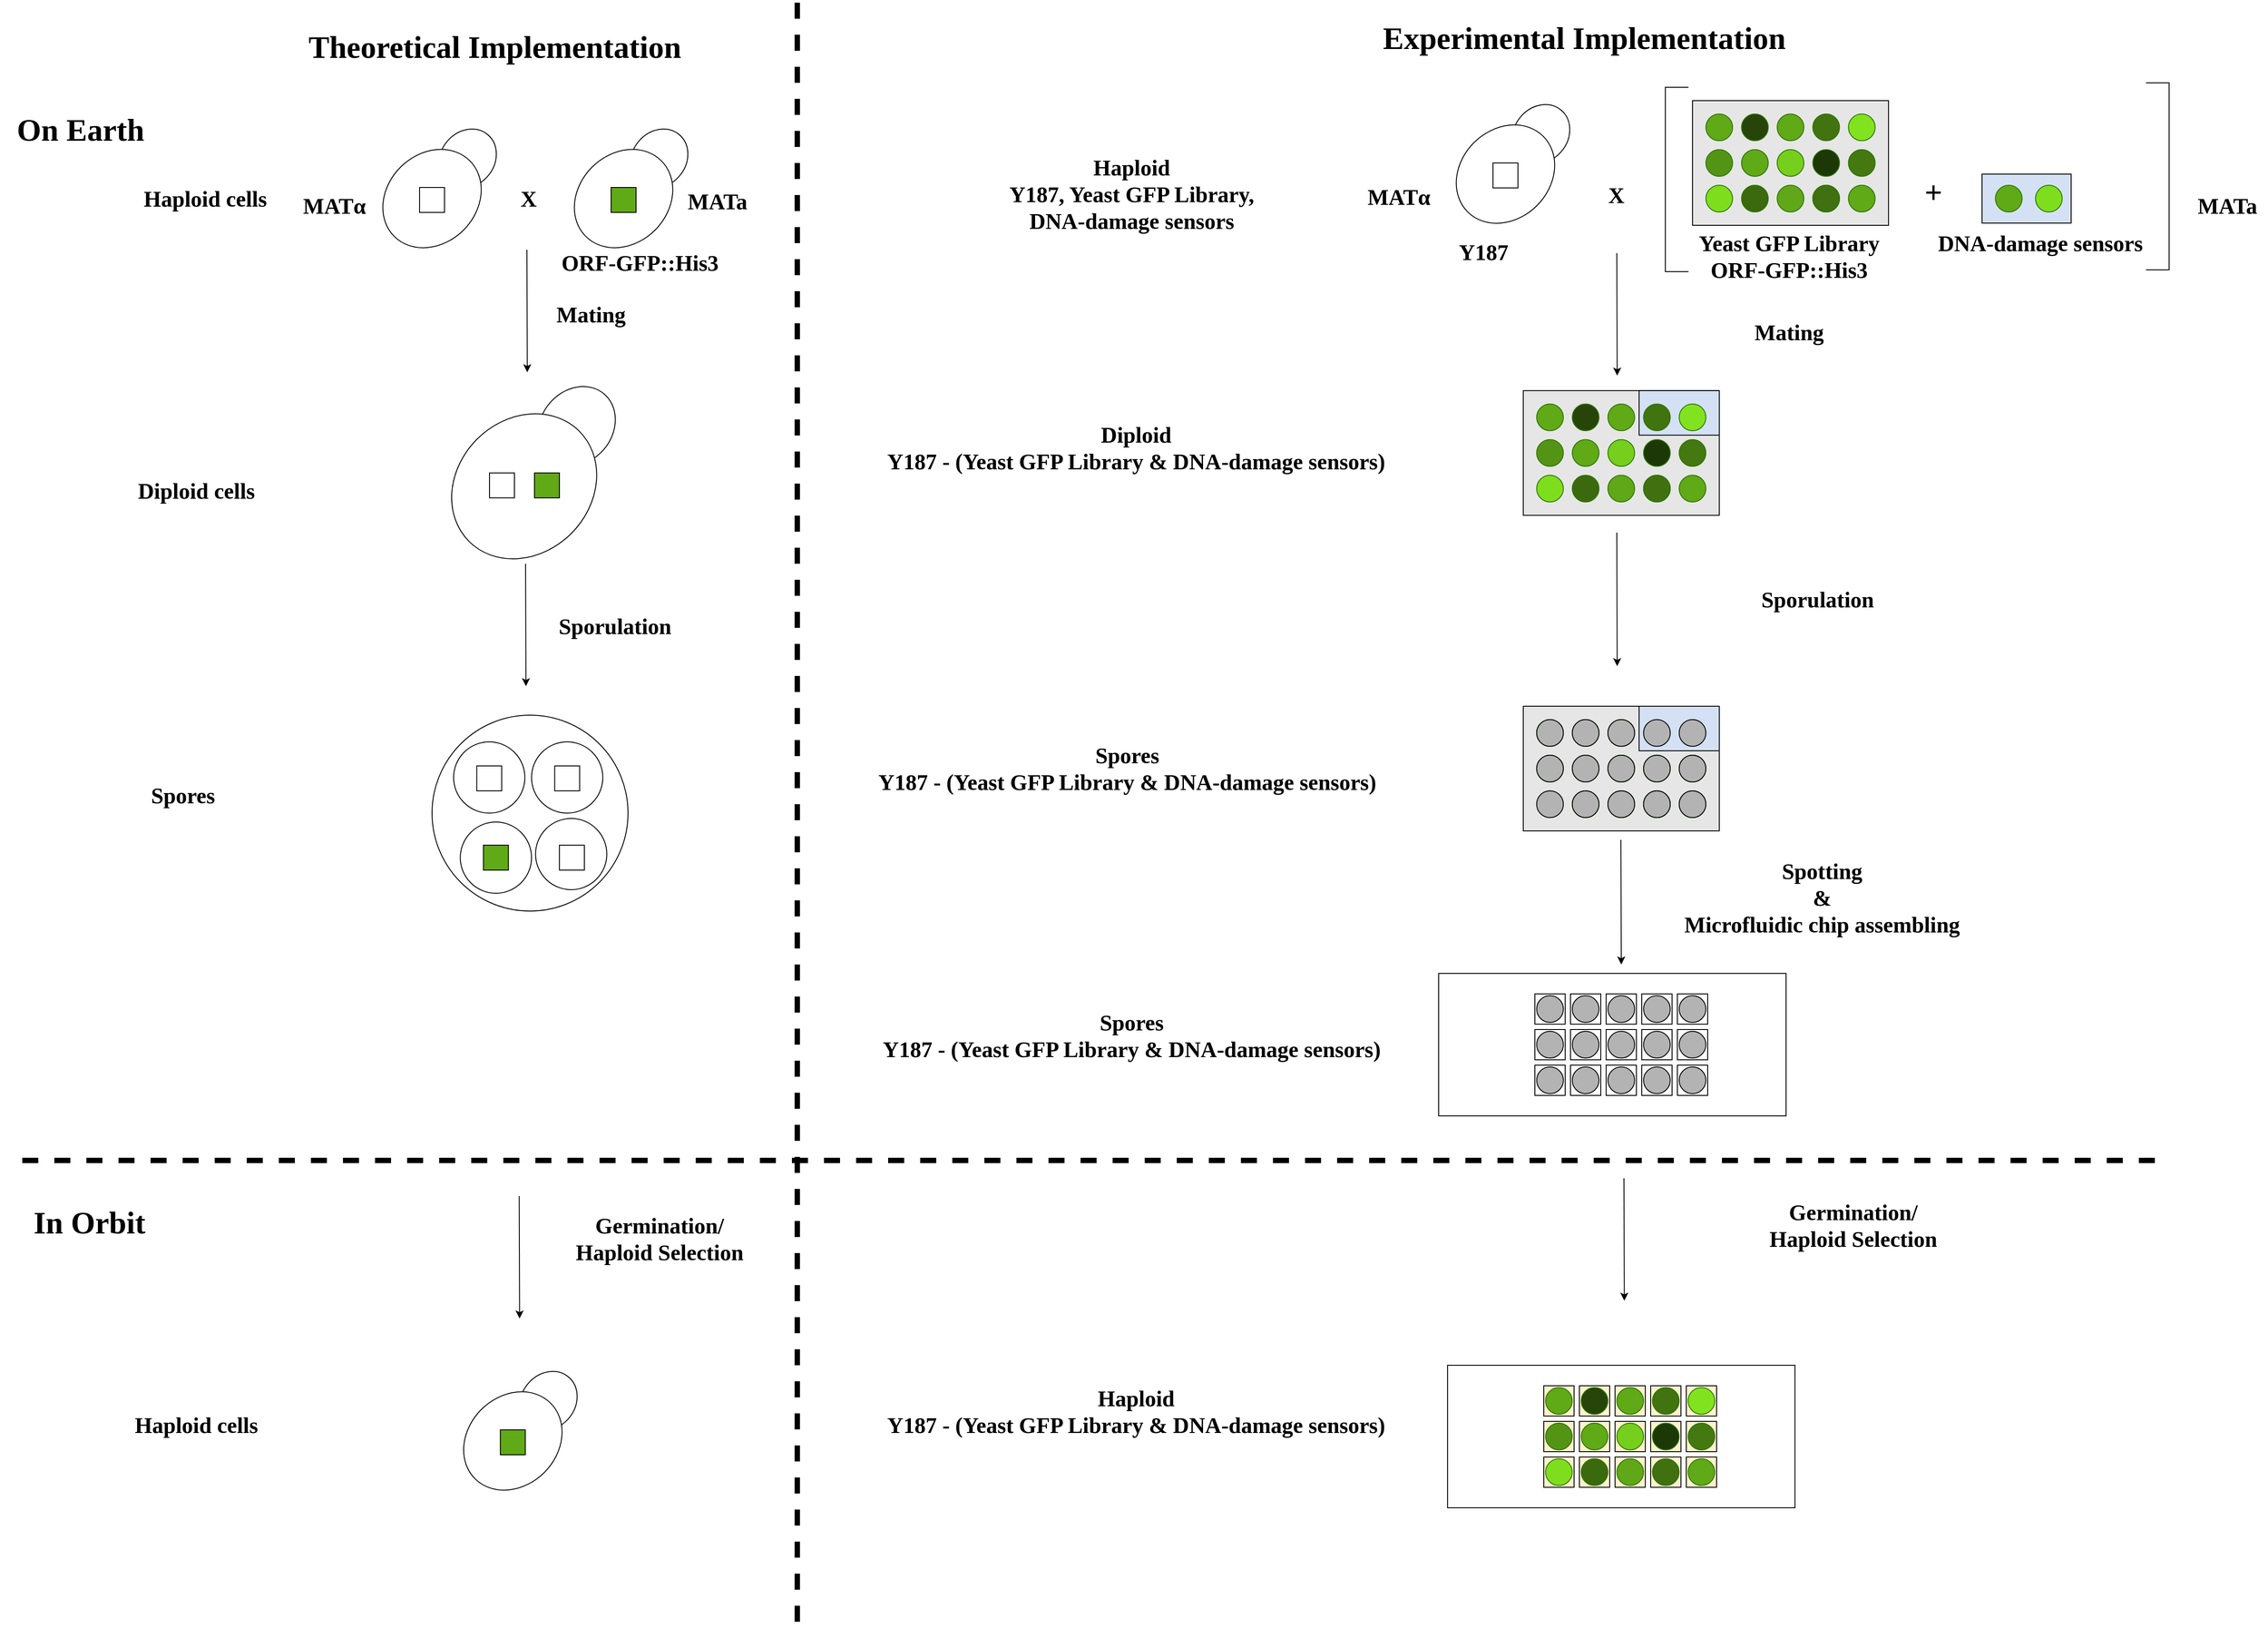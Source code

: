 <mxfile version="13.7.3" type="gitlab">
  <diagram id="V40KHEEPjouQFQwQz0mn" name="Page-1">
    <mxGraphModel dx="3655" dy="3128" grid="1" gridSize="10" guides="1" tooltips="1" connect="1" arrows="1" fold="1" page="1" pageScale="1" pageWidth="850" pageHeight="1100" math="0" shadow="0">
      <root>
        <mxCell id="0" />
        <mxCell id="1" parent="0" />
        <mxCell id="oKtELSS2n7N4R0TemBai-120" value="" style="rounded=0;whiteSpace=wrap;html=1;strokeColor=#000000;fillColor=#FFFFFF;fontFamily=Georgia;fontSize=25;" parent="1" vertex="1">
          <mxGeometry x="1110" y="1010" width="390" height="160" as="geometry" />
        </mxCell>
        <mxCell id="oKtELSS2n7N4R0TemBai-30" value="" style="rounded=0;whiteSpace=wrap;html=1;fillColor=#E6E6E6;fontFamily=Georgia;fontSize=25;" parent="1" vertex="1">
          <mxGeometry x="1395" y="30" width="220" height="140" as="geometry" />
        </mxCell>
        <mxCell id="uB8tlWbp-hNkUQO73xYv-5" value="" style="endArrow=classic;html=1;strokeWidth=1;fontFamily=Georgia;fontSize=25;" parent="1" edge="1">
          <mxGeometry width="50" height="50" relative="1" as="geometry">
            <mxPoint x="86.5" y="197.5" as="sourcePoint" />
            <mxPoint x="86.92" y="335" as="targetPoint" />
          </mxGeometry>
        </mxCell>
        <mxCell id="uB8tlWbp-hNkUQO73xYv-6" value="" style="endArrow=classic;html=1;strokeWidth=1;fontFamily=Georgia;fontSize=25;" parent="1" edge="1">
          <mxGeometry width="50" height="50" relative="1" as="geometry">
            <mxPoint x="85" y="550" as="sourcePoint" />
            <mxPoint x="85.42" y="687.5" as="targetPoint" />
          </mxGeometry>
        </mxCell>
        <mxCell id="uB8tlWbp-hNkUQO73xYv-9" value="" style="ellipse;whiteSpace=wrap;html=1;rotation=130;direction=south;fillColor=#FFFFFF;fontFamily=Georgia;fontSize=25;" parent="1" vertex="1">
          <mxGeometry x="200" y="65" width="70" height="60" as="geometry" />
        </mxCell>
        <mxCell id="uB8tlWbp-hNkUQO73xYv-10" value="" style="ellipse;whiteSpace=wrap;html=1;direction=north;rotation=-45;fillColor=#FFFFFF;fontFamily=Georgia;fontSize=25;" parent="1" vertex="1">
          <mxGeometry x="135" y="90" width="120" height="100" as="geometry" />
        </mxCell>
        <mxCell id="uB8tlWbp-hNkUQO73xYv-11" value="" style="ellipse;whiteSpace=wrap;html=1;rotation=130;direction=south;fillColor=#FFFFFF;fontFamily=Georgia;fontSize=25;" parent="1" vertex="1">
          <mxGeometry x="95" y="355.62" width="95" height="80" as="geometry" />
        </mxCell>
        <mxCell id="uB8tlWbp-hNkUQO73xYv-12" value="" style="ellipse;whiteSpace=wrap;html=1;direction=north;rotation=-45;fillColor=#FFFFFF;fontFamily=Georgia;fontSize=25;" parent="1" vertex="1">
          <mxGeometry x="-4.08" y="388.21" width="175" height="149.67" as="geometry" />
        </mxCell>
        <mxCell id="uB8tlWbp-hNkUQO73xYv-13" value="" style="ellipse;whiteSpace=wrap;html=1;aspect=fixed;strokeColor=#000000;fillColor=#FFFFFF;fontFamily=Georgia;fontSize=25;" parent="1" vertex="1">
          <mxGeometry x="-20" y="720" width="220" height="220" as="geometry" />
        </mxCell>
        <mxCell id="uB8tlWbp-hNkUQO73xYv-14" value="" style="ellipse;whiteSpace=wrap;html=1;aspect=fixed;strokeColor=#000000;fillColor=#FFFFFF;fontFamily=Georgia;fontSize=25;" parent="1" vertex="1">
          <mxGeometry x="4.2" y="750" width="80" height="80" as="geometry" />
        </mxCell>
        <mxCell id="uB8tlWbp-hNkUQO73xYv-15" value="" style="ellipse;whiteSpace=wrap;html=1;aspect=fixed;strokeColor=#000000;fillColor=#FFFFFF;fontFamily=Georgia;fontSize=25;" parent="1" vertex="1">
          <mxGeometry x="91.7" y="750" width="80" height="80" as="geometry" />
        </mxCell>
        <mxCell id="uB8tlWbp-hNkUQO73xYv-16" value="" style="ellipse;whiteSpace=wrap;html=1;aspect=fixed;strokeColor=#000000;fillColor=#FFFFFF;fontFamily=Georgia;fontSize=25;" parent="1" vertex="1">
          <mxGeometry x="11.7" y="840" width="80" height="80" as="geometry" />
        </mxCell>
        <mxCell id="uB8tlWbp-hNkUQO73xYv-17" value="" style="ellipse;whiteSpace=wrap;html=1;aspect=fixed;strokeColor=#000000;fillColor=#FFFFFF;fontFamily=Georgia;fontSize=25;" parent="1" vertex="1">
          <mxGeometry x="96.2" y="836" width="80" height="80" as="geometry" />
        </mxCell>
        <mxCell id="uB8tlWbp-hNkUQO73xYv-18" value="&lt;b&gt;&lt;font style=&quot;font-size: 25px&quot;&gt;X&lt;/font&gt;&lt;/b&gt;" style="text;html=1;align=center;verticalAlign=middle;resizable=0;points=[];autosize=1;fontFamily=Georgia;fontSize=25;" parent="1" vertex="1">
          <mxGeometry x="67.5" y="120" width="40" height="40" as="geometry" />
        </mxCell>
        <mxCell id="uB8tlWbp-hNkUQO73xYv-19" value="" style="endArrow=classic;html=1;strokeWidth=1;fontFamily=Georgia;fontSize=25;" parent="1" edge="1">
          <mxGeometry width="50" height="50" relative="1" as="geometry">
            <mxPoint x="77.85" y="1260.0" as="sourcePoint" />
            <mxPoint x="78.27" y="1397.5" as="targetPoint" />
          </mxGeometry>
        </mxCell>
        <mxCell id="uB8tlWbp-hNkUQO73xYv-31" value="&lt;font style=&quot;font-size: 25px;&quot;&gt;&lt;b style=&quot;font-size: 25px;&quot;&gt;&lt;font style=&quot;font-size: 25px;&quot;&gt;Mating&lt;/font&gt;&lt;/b&gt;&lt;/font&gt;" style="text;html=1;align=center;verticalAlign=middle;resizable=0;points=[];autosize=1;fontFamily=Georgia;fontSize=25;" parent="1" vertex="1">
          <mxGeometry x="102.5" y="250" width="110" height="40" as="geometry" />
        </mxCell>
        <mxCell id="uB8tlWbp-hNkUQO73xYv-32" value="&lt;font style=&quot;font-size: 25px;&quot;&gt;&lt;b style=&quot;font-size: 25px;&quot;&gt;&lt;font style=&quot;font-size: 25px;&quot;&gt;Sporulation&lt;/font&gt;&lt;/b&gt;&lt;/font&gt;" style="text;html=1;align=center;verticalAlign=middle;resizable=0;points=[];autosize=1;fontFamily=Georgia;fontSize=25;" parent="1" vertex="1">
          <mxGeometry x="100" y="600" width="170" height="40" as="geometry" />
        </mxCell>
        <mxCell id="uB8tlWbp-hNkUQO73xYv-33" value="&lt;div style=&quot;font-size: 25px&quot;&gt;&lt;font style=&quot;font-size: 25px&quot;&gt;&lt;b style=&quot;font-size: 25px&quot;&gt;&lt;font style=&quot;font-size: 25px&quot;&gt;Germination/&lt;br&gt;Haploid Selection&lt;br style=&quot;font-size: 25px&quot;&gt;&lt;/font&gt;&lt;/b&gt;&lt;/font&gt;&lt;/div&gt;" style="text;html=1;align=center;verticalAlign=middle;resizable=0;points=[];autosize=1;fontFamily=Georgia;fontSize=25;" parent="1" vertex="1">
          <mxGeometry x="115.0" y="1273" width="240" height="70" as="geometry" />
        </mxCell>
        <mxCell id="uB8tlWbp-hNkUQO73xYv-35" value="&lt;font style=&quot;font-size: 25px;&quot;&gt;&lt;b style=&quot;font-size: 25px;&quot;&gt;&lt;font style=&quot;font-size: 25px;&quot;&gt;ORF-GFP::His3&lt;/font&gt;&lt;/b&gt;&lt;/font&gt;" style="text;html=1;align=center;verticalAlign=middle;resizable=0;points=[];autosize=1;fontFamily=Georgia;fontSize=25;" parent="1" vertex="1">
          <mxGeometry x="102.5" y="192" width="220" height="40" as="geometry" />
        </mxCell>
        <mxCell id="uB8tlWbp-hNkUQO73xYv-49" value="&lt;font style=&quot;font-size: 25px;&quot;&gt;&lt;b style=&quot;font-size: 25px;&quot;&gt;&lt;font style=&quot;font-size: 25px;&quot;&gt;MATa&lt;/font&gt;&lt;/b&gt;&lt;/font&gt;" style="text;html=1;align=center;verticalAlign=middle;resizable=0;points=[];autosize=1;fontFamily=Georgia;fontSize=25;" parent="1" vertex="1">
          <mxGeometry x="255" y="122.5" width="90" height="40" as="geometry" />
        </mxCell>
        <mxCell id="uB8tlWbp-hNkUQO73xYv-50" value="&lt;font style=&quot;font-size: 25px;&quot;&gt;&lt;b style=&quot;font-size: 25px;&quot;&gt;&lt;font style=&quot;font-size: 25px;&quot;&gt;MATα&lt;/font&gt;&lt;/b&gt;&lt;/font&gt;" style="text;html=1;align=center;verticalAlign=middle;resizable=0;points=[];autosize=1;fontFamily=Georgia;fontSize=25;" parent="1" vertex="1">
          <mxGeometry x="-175" y="127.5" width="90" height="40" as="geometry" />
        </mxCell>
        <mxCell id="uB8tlWbp-hNkUQO73xYv-51" value="" style="endArrow=none;dashed=1;html=1;strokeWidth=6;fontFamily=Georgia;fontSize=25;" parent="1" edge="1">
          <mxGeometry width="50" height="50" relative="1" as="geometry">
            <mxPoint x="-480" y="1220" as="sourcePoint" />
            <mxPoint x="1926.667" y="1220" as="targetPoint" />
          </mxGeometry>
        </mxCell>
        <mxCell id="oKtELSS2n7N4R0TemBai-12" value="&lt;font style=&quot;font-size: 25px;&quot;&gt;&lt;b style=&quot;font-size: 25px;&quot;&gt;&lt;font style=&quot;font-size: 25px;&quot;&gt;MATα&lt;/font&gt;&lt;/b&gt;&lt;/font&gt;" style="text;html=1;align=center;verticalAlign=middle;resizable=0;points=[];autosize=1;fontFamily=Georgia;fontSize=25;" parent="1" vertex="1">
          <mxGeometry x="1020" y="117.5" width="90" height="40" as="geometry" />
        </mxCell>
        <mxCell id="oKtELSS2n7N4R0TemBai-13" value="&lt;b&gt;&lt;font style=&quot;font-size: 25px&quot;&gt;X&lt;/font&gt;&lt;/b&gt;" style="text;html=1;align=center;verticalAlign=middle;resizable=0;points=[];autosize=1;fontFamily=Georgia;fontSize=25;" parent="1" vertex="1">
          <mxGeometry x="1289" y="116" width="40" height="40" as="geometry" />
        </mxCell>
        <mxCell id="oKtELSS2n7N4R0TemBai-14" value="" style="ellipse;whiteSpace=wrap;html=1;aspect=fixed;strokeColor=#2D7600;fontColor=#ffffff;fillColor=#60A917;fontFamily=Georgia;fontSize=25;" parent="1" vertex="1">
          <mxGeometry x="1410" y="45" width="30" height="30" as="geometry" />
        </mxCell>
        <mxCell id="oKtELSS2n7N4R0TemBai-15" value="" style="ellipse;whiteSpace=wrap;html=1;aspect=fixed;strokeColor=#2D7600;fontColor=#ffffff;fillColor=#7EDE1E;fontFamily=Georgia;fontSize=25;" parent="1" vertex="1">
          <mxGeometry x="1410" y="125" width="30" height="30" as="geometry" />
        </mxCell>
        <mxCell id="oKtELSS2n7N4R0TemBai-16" value="" style="ellipse;whiteSpace=wrap;html=1;aspect=fixed;strokeColor=#2D7600;fontColor=#ffffff;fillColor=#549414;fontFamily=Georgia;fontSize=25;" parent="1" vertex="1">
          <mxGeometry x="1410" y="85" width="30" height="30" as="geometry" />
        </mxCell>
        <mxCell id="oKtELSS2n7N4R0TemBai-17" value="" style="ellipse;whiteSpace=wrap;html=1;aspect=fixed;strokeColor=#2D7600;fontColor=#ffffff;fillColor=#274509;fontFamily=Georgia;fontSize=25;" parent="1" vertex="1">
          <mxGeometry x="1450" y="45" width="30" height="30" as="geometry" />
        </mxCell>
        <mxCell id="oKtELSS2n7N4R0TemBai-18" value="" style="ellipse;whiteSpace=wrap;html=1;aspect=fixed;fillColor=#60a917;strokeColor=#2D7600;fontColor=#ffffff;fontFamily=Georgia;fontSize=25;" parent="1" vertex="1">
          <mxGeometry x="1450" y="85" width="30" height="30" as="geometry" />
        </mxCell>
        <mxCell id="oKtELSS2n7N4R0TemBai-19" value="" style="ellipse;whiteSpace=wrap;html=1;aspect=fixed;fillColor=#60a917;strokeColor=#2D7600;fontColor=#ffffff;fontFamily=Georgia;fontSize=25;" parent="1" vertex="1">
          <mxGeometry x="1490" y="45" width="30" height="30" as="geometry" />
        </mxCell>
        <mxCell id="oKtELSS2n7N4R0TemBai-20" value="" style="ellipse;whiteSpace=wrap;html=1;aspect=fixed;strokeColor=#2D7600;fontColor=#ffffff;fillColor=#76CF1C;fontFamily=Georgia;fontSize=25;" parent="1" vertex="1">
          <mxGeometry x="1490" y="85" width="30" height="30" as="geometry" />
        </mxCell>
        <mxCell id="oKtELSS2n7N4R0TemBai-21" value="" style="ellipse;whiteSpace=wrap;html=1;aspect=fixed;strokeColor=#2D7600;fontColor=#ffffff;fillColor=#81E31F;fontFamily=Georgia;fontSize=25;" parent="1" vertex="1">
          <mxGeometry x="1570" y="45" width="30" height="30" as="geometry" />
        </mxCell>
        <mxCell id="oKtELSS2n7N4R0TemBai-22" value="" style="ellipse;whiteSpace=wrap;html=1;aspect=fixed;strokeColor=#2D7600;fontColor=#ffffff;fillColor=#1C3807;fontFamily=Georgia;fontSize=25;" parent="1" vertex="1">
          <mxGeometry x="1530" y="85" width="30" height="30" as="geometry" />
        </mxCell>
        <mxCell id="oKtELSS2n7N4R0TemBai-23" value="" style="ellipse;whiteSpace=wrap;html=1;aspect=fixed;strokeColor=#2D7600;fontColor=#ffffff;fillColor=#3B690E;fontFamily=Georgia;fontSize=25;" parent="1" vertex="1">
          <mxGeometry x="1450" y="125" width="30" height="30" as="geometry" />
        </mxCell>
        <mxCell id="oKtELSS2n7N4R0TemBai-24" value="" style="ellipse;whiteSpace=wrap;html=1;aspect=fixed;strokeColor=#2D7600;fontColor=#ffffff;fillColor=#60A818;fontFamily=Georgia;fontSize=25;" parent="1" vertex="1">
          <mxGeometry x="1490" y="125" width="30" height="30" as="geometry" />
        </mxCell>
        <mxCell id="oKtELSS2n7N4R0TemBai-25" value="" style="ellipse;whiteSpace=wrap;html=1;aspect=fixed;fillColor=#60a917;strokeColor=#2D7600;fontColor=#ffffff;fontFamily=Georgia;fontSize=25;" parent="1" vertex="1">
          <mxGeometry x="1530" y="125" width="30" height="30" as="geometry" />
        </mxCell>
        <mxCell id="oKtELSS2n7N4R0TemBai-26" value="" style="ellipse;whiteSpace=wrap;html=1;aspect=fixed;strokeColor=#2D7600;fontColor=#ffffff;fillColor=#40700F;fontFamily=Georgia;fontSize=25;" parent="1" vertex="1">
          <mxGeometry x="1530" y="125" width="30" height="30" as="geometry" />
        </mxCell>
        <mxCell id="oKtELSS2n7N4R0TemBai-27" value="" style="ellipse;whiteSpace=wrap;html=1;aspect=fixed;fillColor=#60a917;strokeColor=#2D7600;fontColor=#ffffff;fontFamily=Georgia;fontSize=25;" parent="1" vertex="1">
          <mxGeometry x="1570" y="125" width="30" height="30" as="geometry" />
        </mxCell>
        <mxCell id="oKtELSS2n7N4R0TemBai-28" value="" style="ellipse;whiteSpace=wrap;html=1;aspect=fixed;strokeColor=#2D7600;fontColor=#ffffff;fillColor=#447810;fontFamily=Georgia;fontSize=25;" parent="1" vertex="1">
          <mxGeometry x="1570" y="85" width="30" height="30" as="geometry" />
        </mxCell>
        <mxCell id="oKtELSS2n7N4R0TemBai-29" value="" style="ellipse;whiteSpace=wrap;html=1;aspect=fixed;strokeColor=#2D7600;fontColor=#ffffff;fillColor=#417310;fontFamily=Georgia;fontSize=25;" parent="1" vertex="1">
          <mxGeometry x="1530" y="45" width="30" height="30" as="geometry" />
        </mxCell>
        <mxCell id="oKtELSS2n7N4R0TemBai-31" value="&lt;font style=&quot;font-size: 25px;&quot;&gt;&lt;b style=&quot;font-size: 25px;&quot;&gt;&lt;font style=&quot;font-size: 25px;&quot;&gt;Yeast GFP Library&lt;br style=&quot;font-size: 25px;&quot;&gt;ORF-GFP::His3&lt;/font&gt;&lt;/b&gt;&lt;/font&gt;" style="text;html=1;align=center;verticalAlign=middle;resizable=0;points=[];autosize=1;fontFamily=Georgia;fontSize=25;" parent="1" vertex="1">
          <mxGeometry x="1378" y="170" width="250" height="70" as="geometry" />
        </mxCell>
        <mxCell id="oKtELSS2n7N4R0TemBai-32" value="&lt;font style=&quot;font-size: 25px;&quot;&gt;&lt;b style=&quot;font-size: 25px;&quot;&gt;&lt;font style=&quot;font-size: 25px;&quot;&gt;MATa&lt;/font&gt;&lt;/b&gt;&lt;/font&gt;" style="text;html=1;align=center;verticalAlign=middle;resizable=0;points=[];autosize=1;fontFamily=Georgia;fontSize=25;" parent="1" vertex="1">
          <mxGeometry x="1950" y="128" width="90" height="40" as="geometry" />
        </mxCell>
        <mxCell id="oKtELSS2n7N4R0TemBai-34" value="" style="endArrow=classic;html=1;strokeWidth=1;fontFamily=Georgia;fontSize=25;" parent="1" edge="1">
          <mxGeometry width="50" height="50" relative="1" as="geometry">
            <mxPoint x="1310" y="201.25" as="sourcePoint" />
            <mxPoint x="1310.42" y="338.75" as="targetPoint" />
          </mxGeometry>
        </mxCell>
        <mxCell id="oKtELSS2n7N4R0TemBai-35" value="&lt;font style=&quot;font-size: 25px;&quot;&gt;&lt;b style=&quot;font-size: 25px;&quot;&gt;&lt;font style=&quot;font-size: 25px;&quot;&gt;Mating&lt;/font&gt;&lt;/b&gt;&lt;/font&gt;" style="text;html=1;align=center;verticalAlign=middle;resizable=0;points=[];autosize=1;fontFamily=Georgia;fontSize=25;" parent="1" vertex="1">
          <mxGeometry x="1448" y="270" width="110" height="40" as="geometry" />
        </mxCell>
        <mxCell id="oKtELSS2n7N4R0TemBai-36" value="&lt;font style=&quot;font-size: 25px;&quot;&gt;&lt;b style=&quot;font-size: 25px;&quot;&gt;&lt;font style=&quot;font-size: 25px;&quot;&gt;Y187&lt;/font&gt;&lt;/b&gt;&lt;/font&gt;" style="text;html=1;align=center;verticalAlign=middle;resizable=0;points=[];autosize=1;fontFamily=Georgia;fontSize=25;" parent="1" vertex="1">
          <mxGeometry x="1120" y="180" width="80" height="40" as="geometry" />
        </mxCell>
        <mxCell id="oKtELSS2n7N4R0TemBai-37" value="" style="rounded=0;whiteSpace=wrap;html=1;fillColor=#E6E6E6;fontFamily=Georgia;fontSize=25;" parent="1" vertex="1">
          <mxGeometry x="1205" y="355.62" width="220" height="140" as="geometry" />
        </mxCell>
        <mxCell id="oKtELSS2n7N4R0TemBai-38" value="" style="ellipse;whiteSpace=wrap;html=1;aspect=fixed;strokeColor=#2D7600;fontColor=#ffffff;fillColor=#60A917;fontFamily=Georgia;fontSize=25;" parent="1" vertex="1">
          <mxGeometry x="1220" y="370.62" width="30" height="30" as="geometry" />
        </mxCell>
        <mxCell id="oKtELSS2n7N4R0TemBai-39" value="" style="ellipse;whiteSpace=wrap;html=1;aspect=fixed;strokeColor=#2D7600;fontColor=#ffffff;fillColor=#7EDE1E;fontFamily=Georgia;fontSize=25;" parent="1" vertex="1">
          <mxGeometry x="1220" y="450.62" width="30" height="30" as="geometry" />
        </mxCell>
        <mxCell id="oKtELSS2n7N4R0TemBai-40" value="" style="ellipse;whiteSpace=wrap;html=1;aspect=fixed;strokeColor=#2D7600;fontColor=#ffffff;fillColor=#549414;fontFamily=Georgia;fontSize=25;" parent="1" vertex="1">
          <mxGeometry x="1220" y="410.62" width="30" height="30" as="geometry" />
        </mxCell>
        <mxCell id="oKtELSS2n7N4R0TemBai-41" value="" style="ellipse;whiteSpace=wrap;html=1;aspect=fixed;strokeColor=#2D7600;fontColor=#ffffff;fillColor=#274509;fontFamily=Georgia;fontSize=25;" parent="1" vertex="1">
          <mxGeometry x="1260" y="370.62" width="30" height="30" as="geometry" />
        </mxCell>
        <mxCell id="oKtELSS2n7N4R0TemBai-42" value="" style="ellipse;whiteSpace=wrap;html=1;aspect=fixed;fillColor=#60a917;strokeColor=#2D7600;fontColor=#ffffff;fontFamily=Georgia;fontSize=25;" parent="1" vertex="1">
          <mxGeometry x="1260" y="410.62" width="30" height="30" as="geometry" />
        </mxCell>
        <mxCell id="oKtELSS2n7N4R0TemBai-43" value="" style="ellipse;whiteSpace=wrap;html=1;aspect=fixed;fillColor=#60a917;strokeColor=#2D7600;fontColor=#ffffff;fontFamily=Georgia;fontSize=25;" parent="1" vertex="1">
          <mxGeometry x="1300" y="370.62" width="30" height="30" as="geometry" />
        </mxCell>
        <mxCell id="oKtELSS2n7N4R0TemBai-44" value="" style="ellipse;whiteSpace=wrap;html=1;aspect=fixed;strokeColor=#2D7600;fontColor=#ffffff;fillColor=#76CF1C;fontFamily=Georgia;fontSize=25;" parent="1" vertex="1">
          <mxGeometry x="1300" y="410.62" width="30" height="30" as="geometry" />
        </mxCell>
        <mxCell id="oKtELSS2n7N4R0TemBai-46" value="" style="ellipse;whiteSpace=wrap;html=1;aspect=fixed;strokeColor=#2D7600;fontColor=#ffffff;fillColor=#1C3807;fontFamily=Georgia;fontSize=25;" parent="1" vertex="1">
          <mxGeometry x="1340" y="410.62" width="30" height="30" as="geometry" />
        </mxCell>
        <mxCell id="oKtELSS2n7N4R0TemBai-47" value="" style="ellipse;whiteSpace=wrap;html=1;aspect=fixed;strokeColor=#2D7600;fontColor=#ffffff;fillColor=#3B690E;fontFamily=Georgia;fontSize=25;" parent="1" vertex="1">
          <mxGeometry x="1260" y="450.62" width="30" height="30" as="geometry" />
        </mxCell>
        <mxCell id="oKtELSS2n7N4R0TemBai-48" value="" style="ellipse;whiteSpace=wrap;html=1;aspect=fixed;strokeColor=#2D7600;fontColor=#ffffff;fillColor=#60A818;fontFamily=Georgia;fontSize=25;" parent="1" vertex="1">
          <mxGeometry x="1300" y="450.62" width="30" height="30" as="geometry" />
        </mxCell>
        <mxCell id="oKtELSS2n7N4R0TemBai-49" value="" style="ellipse;whiteSpace=wrap;html=1;aspect=fixed;fillColor=#60a917;strokeColor=#2D7600;fontColor=#ffffff;fontFamily=Georgia;fontSize=25;" parent="1" vertex="1">
          <mxGeometry x="1340" y="450.62" width="30" height="30" as="geometry" />
        </mxCell>
        <mxCell id="oKtELSS2n7N4R0TemBai-52" value="" style="ellipse;whiteSpace=wrap;html=1;aspect=fixed;strokeColor=#2D7600;fontColor=#ffffff;fillColor=#447810;fontFamily=Georgia;fontSize=25;" parent="1" vertex="1">
          <mxGeometry x="1380" y="410.62" width="30" height="30" as="geometry" />
        </mxCell>
        <mxCell id="oKtELSS2n7N4R0TemBai-54" value="" style="rounded=0;whiteSpace=wrap;html=1;fillColor=#E6E6E6;fontFamily=Georgia;fontSize=25;" parent="1" vertex="1">
          <mxGeometry x="1205" y="710" width="220" height="140" as="geometry" />
        </mxCell>
        <mxCell id="oKtELSS2n7N4R0TemBai-55" value="" style="ellipse;whiteSpace=wrap;html=1;aspect=fixed;strokeColor=#2D7600;fontColor=#ffffff;fillColor=#60A917;fontFamily=Georgia;fontSize=25;" parent="1" vertex="1">
          <mxGeometry x="1220" y="725" width="30" height="30" as="geometry" />
        </mxCell>
        <mxCell id="oKtELSS2n7N4R0TemBai-56" value="" style="ellipse;whiteSpace=wrap;html=1;aspect=fixed;fontColor=#ffffff;fillColor=#B3B3B3;fontFamily=Georgia;fontSize=25;" parent="1" vertex="1">
          <mxGeometry x="1220" y="805" width="30" height="30" as="geometry" />
        </mxCell>
        <mxCell id="oKtELSS2n7N4R0TemBai-57" value="" style="ellipse;whiteSpace=wrap;html=1;aspect=fixed;strokeColor=#2D7600;fontColor=#ffffff;fillColor=#549414;fontFamily=Georgia;fontSize=25;" parent="1" vertex="1">
          <mxGeometry x="1220" y="765" width="30" height="30" as="geometry" />
        </mxCell>
        <mxCell id="oKtELSS2n7N4R0TemBai-58" value="" style="ellipse;whiteSpace=wrap;html=1;aspect=fixed;strokeColor=#2D7600;fontColor=#ffffff;fillColor=#274509;fontFamily=Georgia;fontSize=25;" parent="1" vertex="1">
          <mxGeometry x="1260" y="725" width="30" height="30" as="geometry" />
        </mxCell>
        <mxCell id="oKtELSS2n7N4R0TemBai-59" value="" style="ellipse;whiteSpace=wrap;html=1;aspect=fixed;fillColor=#60a917;strokeColor=#2D7600;fontColor=#ffffff;fontFamily=Georgia;fontSize=25;" parent="1" vertex="1">
          <mxGeometry x="1260" y="765" width="30" height="30" as="geometry" />
        </mxCell>
        <mxCell id="oKtELSS2n7N4R0TemBai-60" value="" style="ellipse;whiteSpace=wrap;html=1;aspect=fixed;fillColor=#60a917;strokeColor=#2D7600;fontColor=#ffffff;fontFamily=Georgia;fontSize=25;" parent="1" vertex="1">
          <mxGeometry x="1300" y="725" width="30" height="30" as="geometry" />
        </mxCell>
        <mxCell id="oKtELSS2n7N4R0TemBai-61" value="" style="ellipse;whiteSpace=wrap;html=1;aspect=fixed;strokeColor=#2D7600;fontColor=#ffffff;fillColor=#76CF1C;fontFamily=Georgia;fontSize=25;" parent="1" vertex="1">
          <mxGeometry x="1300" y="765" width="30" height="30" as="geometry" />
        </mxCell>
        <mxCell id="oKtELSS2n7N4R0TemBai-62" value="" style="ellipse;whiteSpace=wrap;html=1;aspect=fixed;strokeColor=#2D7600;fontColor=#ffffff;fillColor=#81E31F;fontFamily=Georgia;fontSize=25;" parent="1" vertex="1">
          <mxGeometry x="1380" y="725" width="30" height="30" as="geometry" />
        </mxCell>
        <mxCell id="oKtELSS2n7N4R0TemBai-63" value="" style="ellipse;whiteSpace=wrap;html=1;aspect=fixed;strokeColor=#2D7600;fontColor=#ffffff;fillColor=#1C3807;fontFamily=Georgia;fontSize=25;" parent="1" vertex="1">
          <mxGeometry x="1340" y="765" width="30" height="30" as="geometry" />
        </mxCell>
        <mxCell id="oKtELSS2n7N4R0TemBai-64" value="" style="ellipse;whiteSpace=wrap;html=1;aspect=fixed;strokeColor=#2D7600;fontColor=#ffffff;fillColor=#3B690E;fontFamily=Georgia;fontSize=25;" parent="1" vertex="1">
          <mxGeometry x="1260" y="805" width="30" height="30" as="geometry" />
        </mxCell>
        <mxCell id="oKtELSS2n7N4R0TemBai-65" value="" style="ellipse;whiteSpace=wrap;html=1;aspect=fixed;strokeColor=#2D7600;fontColor=#ffffff;fillColor=#60A818;fontFamily=Georgia;fontSize=25;" parent="1" vertex="1">
          <mxGeometry x="1300" y="805" width="30" height="30" as="geometry" />
        </mxCell>
        <mxCell id="oKtELSS2n7N4R0TemBai-66" value="" style="ellipse;whiteSpace=wrap;html=1;aspect=fixed;fillColor=#60a917;strokeColor=#2D7600;fontColor=#ffffff;fontFamily=Georgia;fontSize=25;" parent="1" vertex="1">
          <mxGeometry x="1340" y="805" width="30" height="30" as="geometry" />
        </mxCell>
        <mxCell id="oKtELSS2n7N4R0TemBai-67" value="" style="ellipse;whiteSpace=wrap;html=1;aspect=fixed;strokeColor=#2D7600;fontColor=#ffffff;fillColor=#40700F;fontFamily=Georgia;fontSize=25;" parent="1" vertex="1">
          <mxGeometry x="1340" y="805" width="30" height="30" as="geometry" />
        </mxCell>
        <mxCell id="oKtELSS2n7N4R0TemBai-68" value="" style="ellipse;whiteSpace=wrap;html=1;aspect=fixed;fillColor=#60a917;strokeColor=#2D7600;fontColor=#ffffff;fontFamily=Georgia;fontSize=25;" parent="1" vertex="1">
          <mxGeometry x="1380" y="805" width="30" height="30" as="geometry" />
        </mxCell>
        <mxCell id="oKtELSS2n7N4R0TemBai-69" value="" style="ellipse;whiteSpace=wrap;html=1;aspect=fixed;strokeColor=#2D7600;fontColor=#ffffff;fillColor=#447810;fontFamily=Georgia;fontSize=25;" parent="1" vertex="1">
          <mxGeometry x="1380" y="765" width="30" height="30" as="geometry" />
        </mxCell>
        <mxCell id="oKtELSS2n7N4R0TemBai-70" value="" style="ellipse;whiteSpace=wrap;html=1;aspect=fixed;strokeColor=#2D7600;fontColor=#ffffff;fillColor=#417310;fontFamily=Georgia;fontSize=25;" parent="1" vertex="1">
          <mxGeometry x="1340" y="725" width="30" height="30" as="geometry" />
        </mxCell>
        <mxCell id="oKtELSS2n7N4R0TemBai-73" value="" style="ellipse;whiteSpace=wrap;html=1;aspect=fixed;fontColor=#ffffff;fillColor=#B3B3B3;fontFamily=Georgia;fontSize=25;" parent="1" vertex="1">
          <mxGeometry x="1300" y="725" width="30" height="30" as="geometry" />
        </mxCell>
        <mxCell id="oKtELSS2n7N4R0TemBai-74" value="" style="ellipse;whiteSpace=wrap;html=1;aspect=fixed;fontColor=#ffffff;fillColor=#B3B3B3;fontFamily=Georgia;fontSize=25;" parent="1" vertex="1">
          <mxGeometry x="1260" y="725" width="30" height="30" as="geometry" />
        </mxCell>
        <mxCell id="oKtELSS2n7N4R0TemBai-75" value="" style="ellipse;whiteSpace=wrap;html=1;aspect=fixed;fontColor=#ffffff;fillColor=#B3B3B3;fontFamily=Georgia;fontSize=25;" parent="1" vertex="1">
          <mxGeometry x="1220" y="725" width="30" height="30" as="geometry" />
        </mxCell>
        <mxCell id="oKtELSS2n7N4R0TemBai-76" value="" style="ellipse;whiteSpace=wrap;html=1;aspect=fixed;fontColor=#ffffff;fillColor=#B3B3B3;fontFamily=Georgia;fontSize=25;" parent="1" vertex="1">
          <mxGeometry x="1220" y="765" width="30" height="30" as="geometry" />
        </mxCell>
        <mxCell id="oKtELSS2n7N4R0TemBai-77" value="" style="ellipse;whiteSpace=wrap;html=1;aspect=fixed;fontColor=#ffffff;fillColor=#B3B3B3;fontFamily=Georgia;fontSize=25;" parent="1" vertex="1">
          <mxGeometry x="1260" y="765" width="30" height="30" as="geometry" />
        </mxCell>
        <mxCell id="oKtELSS2n7N4R0TemBai-78" value="" style="ellipse;whiteSpace=wrap;html=1;aspect=fixed;fontColor=#ffffff;fillColor=#B3B3B3;fontFamily=Georgia;fontSize=25;" parent="1" vertex="1">
          <mxGeometry x="1300" y="765" width="30" height="30" as="geometry" />
        </mxCell>
        <mxCell id="oKtELSS2n7N4R0TemBai-79" value="" style="ellipse;whiteSpace=wrap;html=1;aspect=fixed;fontColor=#ffffff;fillColor=#B3B3B3;fontFamily=Georgia;fontSize=25;" parent="1" vertex="1">
          <mxGeometry x="1340" y="765" width="30" height="30" as="geometry" />
        </mxCell>
        <mxCell id="oKtELSS2n7N4R0TemBai-80" value="" style="ellipse;whiteSpace=wrap;html=1;aspect=fixed;fontColor=#ffffff;fillColor=#B3B3B3;fontFamily=Georgia;fontSize=25;" parent="1" vertex="1">
          <mxGeometry x="1380" y="765" width="30" height="30" as="geometry" />
        </mxCell>
        <mxCell id="oKtELSS2n7N4R0TemBai-81" value="" style="ellipse;whiteSpace=wrap;html=1;aspect=fixed;fontColor=#ffffff;fillColor=#B3B3B3;fontFamily=Georgia;fontSize=25;" parent="1" vertex="1">
          <mxGeometry x="1380" y="805" width="30" height="30" as="geometry" />
        </mxCell>
        <mxCell id="oKtELSS2n7N4R0TemBai-82" value="" style="ellipse;whiteSpace=wrap;html=1;aspect=fixed;fontColor=#ffffff;fillColor=#B3B3B3;fontFamily=Georgia;fontSize=25;" parent="1" vertex="1">
          <mxGeometry x="1340" y="805" width="30" height="30" as="geometry" />
        </mxCell>
        <mxCell id="oKtELSS2n7N4R0TemBai-83" value="" style="ellipse;whiteSpace=wrap;html=1;aspect=fixed;fontColor=#ffffff;fillColor=#B3B3B3;fontFamily=Georgia;fontSize=25;" parent="1" vertex="1">
          <mxGeometry x="1300" y="805" width="30" height="30" as="geometry" />
        </mxCell>
        <mxCell id="oKtELSS2n7N4R0TemBai-84" value="" style="ellipse;whiteSpace=wrap;html=1;aspect=fixed;fontColor=#ffffff;fillColor=#B3B3B3;fontFamily=Georgia;fontSize=25;" parent="1" vertex="1">
          <mxGeometry x="1260" y="805" width="30" height="30" as="geometry" />
        </mxCell>
        <mxCell id="oKtELSS2n7N4R0TemBai-85" value="&lt;font style=&quot;font-size: 25px;&quot;&gt;&lt;b style=&quot;font-size: 25px;&quot;&gt;&lt;font style=&quot;font-size: 25px;&quot;&gt;Diploid&lt;br style=&quot;font-size: 25px;&quot;&gt;Y187 - (Yeast GFP Library &amp;amp; DNA-damage sensors)&lt;br style=&quot;font-size: 25px;&quot;&gt;&lt;/font&gt;&lt;/b&gt;&lt;/font&gt;" style="text;html=1;align=center;verticalAlign=middle;resizable=0;points=[];autosize=1;fontFamily=Georgia;fontSize=25;" parent="1" vertex="1">
          <mxGeometry x="440" y="385.0" width="660" height="70" as="geometry" />
        </mxCell>
        <mxCell id="oKtELSS2n7N4R0TemBai-88" value="&lt;font style=&quot;font-size: 25px;&quot;&gt;&lt;b style=&quot;font-size: 25px;&quot;&gt;&lt;font style=&quot;font-size: 25px;&quot;&gt;Sporulation&lt;/font&gt;&lt;/b&gt;&lt;/font&gt;" style="text;html=1;align=center;verticalAlign=middle;resizable=0;points=[];autosize=1;fontFamily=Georgia;fontSize=25;" parent="1" vertex="1">
          <mxGeometry x="1450" y="570" width="170" height="40" as="geometry" />
        </mxCell>
        <mxCell id="oKtELSS2n7N4R0TemBai-90" value="" style="ellipse;whiteSpace=wrap;html=1;aspect=fixed;strokeColor=#2D7600;fontColor=#ffffff;fillColor=#60A917;fontFamily=Georgia;fontSize=25;" parent="1" vertex="1">
          <mxGeometry x="1220" y="1035" width="30" height="30" as="geometry" />
        </mxCell>
        <mxCell id="oKtELSS2n7N4R0TemBai-92" value="" style="ellipse;whiteSpace=wrap;html=1;aspect=fixed;strokeColor=#2D7600;fontColor=#ffffff;fillColor=#549414;fontFamily=Georgia;fontSize=25;" parent="1" vertex="1">
          <mxGeometry x="1220" y="1075" width="30" height="30" as="geometry" />
        </mxCell>
        <mxCell id="oKtELSS2n7N4R0TemBai-93" value="" style="ellipse;whiteSpace=wrap;html=1;aspect=fixed;strokeColor=#2D7600;fontColor=#ffffff;fillColor=#274509;fontFamily=Georgia;fontSize=25;" parent="1" vertex="1">
          <mxGeometry x="1260" y="1035" width="30" height="30" as="geometry" />
        </mxCell>
        <mxCell id="oKtELSS2n7N4R0TemBai-95" value="" style="ellipse;whiteSpace=wrap;html=1;aspect=fixed;fillColor=#60a917;strokeColor=#2D7600;fontColor=#ffffff;fontFamily=Georgia;fontSize=25;" parent="1" vertex="1">
          <mxGeometry x="1300" y="1035" width="30" height="30" as="geometry" />
        </mxCell>
        <mxCell id="oKtELSS2n7N4R0TemBai-97" value="" style="ellipse;whiteSpace=wrap;html=1;aspect=fixed;strokeColor=#2D7600;fontColor=#ffffff;fillColor=#81E31F;fontFamily=Georgia;fontSize=25;" parent="1" vertex="1">
          <mxGeometry x="1380" y="1035" width="30" height="30" as="geometry" />
        </mxCell>
        <mxCell id="oKtELSS2n7N4R0TemBai-105" value="" style="ellipse;whiteSpace=wrap;html=1;aspect=fixed;strokeColor=#2D7600;fontColor=#ffffff;fillColor=#417310;fontFamily=Georgia;fontSize=25;" parent="1" vertex="1">
          <mxGeometry x="1340" y="1035" width="30" height="30" as="geometry" />
        </mxCell>
        <mxCell id="oKtELSS2n7N4R0TemBai-106" value="" style="ellipse;whiteSpace=wrap;html=1;aspect=fixed;fontColor=#ffffff;fillColor=#B3B3B3;fontFamily=Georgia;fontSize=25;" parent="1" vertex="1">
          <mxGeometry x="1380" y="1035" width="30" height="30" as="geometry" />
        </mxCell>
        <mxCell id="oKtELSS2n7N4R0TemBai-107" value="" style="ellipse;whiteSpace=wrap;html=1;aspect=fixed;fontColor=#ffffff;fillColor=#B3B3B3;fontFamily=Georgia;fontSize=25;" parent="1" vertex="1">
          <mxGeometry x="1340" y="1035" width="30" height="30" as="geometry" />
        </mxCell>
        <mxCell id="oKtELSS2n7N4R0TemBai-108" value="" style="ellipse;whiteSpace=wrap;html=1;aspect=fixed;fontColor=#ffffff;fillColor=#B3B3B3;fontFamily=Georgia;fontSize=25;" parent="1" vertex="1">
          <mxGeometry x="1300" y="1035" width="30" height="30" as="geometry" />
        </mxCell>
        <mxCell id="oKtELSS2n7N4R0TemBai-109" value="" style="ellipse;whiteSpace=wrap;html=1;aspect=fixed;fontColor=#ffffff;fillColor=#B3B3B3;fontFamily=Georgia;fontSize=25;" parent="1" vertex="1">
          <mxGeometry x="1260" y="1035" width="30" height="30" as="geometry" />
        </mxCell>
        <mxCell id="oKtELSS2n7N4R0TemBai-121" value="" style="rounded=0;whiteSpace=wrap;html=1;strokeColor=#000000;fillColor=#FFFFFF;fontFamily=Georgia;fontSize=25;" parent="1" vertex="1">
          <mxGeometry x="1218" y="1033" width="34" height="34" as="geometry" />
        </mxCell>
        <mxCell id="oKtELSS2n7N4R0TemBai-110" value="" style="ellipse;whiteSpace=wrap;html=1;aspect=fixed;fontColor=#ffffff;fillColor=#B3B3B3;fontFamily=Georgia;fontSize=25;" parent="1" vertex="1">
          <mxGeometry x="1220" y="1035" width="30" height="30" as="geometry" />
        </mxCell>
        <mxCell id="oKtELSS2n7N4R0TemBai-123" value="" style="ellipse;whiteSpace=wrap;html=1;aspect=fixed;fontColor=#ffffff;fillColor=#B3B3B3;fontFamily=Georgia;fontSize=25;" parent="1" vertex="1">
          <mxGeometry x="1260" y="1035" width="30" height="30" as="geometry" />
        </mxCell>
        <mxCell id="oKtELSS2n7N4R0TemBai-124" value="" style="ellipse;whiteSpace=wrap;html=1;aspect=fixed;fontColor=#ffffff;fillColor=#B3B3B3;fontFamily=Georgia;fontSize=25;" parent="1" vertex="1">
          <mxGeometry x="1300" y="1035" width="30" height="30" as="geometry" />
        </mxCell>
        <mxCell id="oKtELSS2n7N4R0TemBai-125" value="" style="ellipse;whiteSpace=wrap;html=1;aspect=fixed;fontColor=#ffffff;fillColor=#B3B3B3;fontFamily=Georgia;fontSize=25;" parent="1" vertex="1">
          <mxGeometry x="1340" y="1035" width="30" height="30" as="geometry" />
        </mxCell>
        <mxCell id="oKtELSS2n7N4R0TemBai-126" value="" style="ellipse;whiteSpace=wrap;html=1;aspect=fixed;fontColor=#ffffff;fillColor=#B3B3B3;fontFamily=Georgia;fontSize=25;" parent="1" vertex="1">
          <mxGeometry x="1380" y="1035" width="30" height="30" as="geometry" />
        </mxCell>
        <mxCell id="oKtELSS2n7N4R0TemBai-127" value="" style="ellipse;whiteSpace=wrap;html=1;aspect=fixed;fontColor=#ffffff;fillColor=#B3B3B3;fontFamily=Georgia;fontSize=25;" parent="1" vertex="1">
          <mxGeometry x="1260" y="1035" width="30" height="30" as="geometry" />
        </mxCell>
        <mxCell id="oKtELSS2n7N4R0TemBai-128" value="" style="ellipse;whiteSpace=wrap;html=1;aspect=fixed;fontColor=#ffffff;fillColor=#B3B3B3;fontFamily=Georgia;fontSize=25;" parent="1" vertex="1">
          <mxGeometry x="1300" y="1035" width="30" height="30" as="geometry" />
        </mxCell>
        <mxCell id="oKtELSS2n7N4R0TemBai-129" value="" style="ellipse;whiteSpace=wrap;html=1;aspect=fixed;fontColor=#ffffff;fillColor=#B3B3B3;fontFamily=Georgia;fontSize=25;" parent="1" vertex="1">
          <mxGeometry x="1340" y="1035" width="30" height="30" as="geometry" />
        </mxCell>
        <mxCell id="oKtELSS2n7N4R0TemBai-130" value="" style="ellipse;whiteSpace=wrap;html=1;aspect=fixed;fontColor=#ffffff;fillColor=#B3B3B3;fontFamily=Georgia;fontSize=25;" parent="1" vertex="1">
          <mxGeometry x="1380" y="1035" width="30" height="30" as="geometry" />
        </mxCell>
        <mxCell id="oKtELSS2n7N4R0TemBai-144" value="" style="rounded=0;whiteSpace=wrap;html=1;strokeColor=#000000;fillColor=#FFFFFF;fontFamily=Georgia;fontSize=25;" parent="1" vertex="1">
          <mxGeometry x="1258" y="1033" width="34" height="34" as="geometry" />
        </mxCell>
        <mxCell id="oKtELSS2n7N4R0TemBai-133" value="" style="ellipse;whiteSpace=wrap;html=1;aspect=fixed;fontColor=#ffffff;fillColor=#B3B3B3;fontFamily=Georgia;fontSize=25;" parent="1" vertex="1">
          <mxGeometry x="1260" y="1035" width="30" height="30" as="geometry" />
        </mxCell>
        <mxCell id="oKtELSS2n7N4R0TemBai-145" value="" style="rounded=0;whiteSpace=wrap;html=1;strokeColor=#000000;fillColor=#FFFFFF;fontFamily=Georgia;fontSize=25;" parent="1" vertex="1">
          <mxGeometry x="1298" y="1033" width="34" height="34" as="geometry" />
        </mxCell>
        <mxCell id="oKtELSS2n7N4R0TemBai-134" value="" style="ellipse;whiteSpace=wrap;html=1;aspect=fixed;fontColor=#ffffff;fillColor=#B3B3B3;fontFamily=Georgia;fontSize=25;" parent="1" vertex="1">
          <mxGeometry x="1300" y="1035" width="30" height="30" as="geometry" />
        </mxCell>
        <mxCell id="oKtELSS2n7N4R0TemBai-147" value="" style="rounded=0;whiteSpace=wrap;html=1;strokeColor=#000000;fillColor=#FFFFFF;fontFamily=Georgia;fontSize=25;" parent="1" vertex="1">
          <mxGeometry x="1338" y="1033" width="34" height="34" as="geometry" />
        </mxCell>
        <mxCell id="oKtELSS2n7N4R0TemBai-135" value="" style="ellipse;whiteSpace=wrap;html=1;aspect=fixed;fontColor=#ffffff;fillColor=#B3B3B3;fontFamily=Georgia;fontSize=25;" parent="1" vertex="1">
          <mxGeometry x="1340" y="1035" width="30" height="30" as="geometry" />
        </mxCell>
        <mxCell id="oKtELSS2n7N4R0TemBai-148" value="" style="rounded=0;whiteSpace=wrap;html=1;strokeColor=#000000;fillColor=#FFFFFF;fontFamily=Georgia;fontSize=25;" parent="1" vertex="1">
          <mxGeometry x="1378" y="1033" width="34" height="34" as="geometry" />
        </mxCell>
        <mxCell id="oKtELSS2n7N4R0TemBai-136" value="" style="ellipse;whiteSpace=wrap;html=1;aspect=fixed;fontColor=#ffffff;fillColor=#B3B3B3;fontFamily=Georgia;fontSize=25;" parent="1" vertex="1">
          <mxGeometry x="1380" y="1035" width="30" height="30" as="geometry" />
        </mxCell>
        <mxCell id="oKtELSS2n7N4R0TemBai-149" value="" style="rounded=0;whiteSpace=wrap;html=1;strokeColor=#000000;fillColor=#FFFFFF;fontFamily=Georgia;fontSize=25;" parent="1" vertex="1">
          <mxGeometry x="1218" y="1073" width="34" height="34" as="geometry" />
        </mxCell>
        <mxCell id="oKtELSS2n7N4R0TemBai-111" value="" style="ellipse;whiteSpace=wrap;html=1;aspect=fixed;fontColor=#ffffff;fillColor=#B3B3B3;fontFamily=Georgia;fontSize=25;" parent="1" vertex="1">
          <mxGeometry x="1220" y="1075" width="30" height="30" as="geometry" />
        </mxCell>
        <mxCell id="oKtELSS2n7N4R0TemBai-150" value="" style="rounded=0;whiteSpace=wrap;html=1;strokeColor=#000000;fillColor=#FFFFFF;fontFamily=Georgia;fontSize=25;" parent="1" vertex="1">
          <mxGeometry x="1218" y="1113" width="34" height="34" as="geometry" />
        </mxCell>
        <mxCell id="oKtELSS2n7N4R0TemBai-91" value="" style="ellipse;whiteSpace=wrap;html=1;aspect=fixed;fontColor=#ffffff;fillColor=#B3B3B3;fontFamily=Georgia;fontSize=25;" parent="1" vertex="1">
          <mxGeometry x="1220" y="1115" width="30" height="30" as="geometry" />
        </mxCell>
        <mxCell id="oKtELSS2n7N4R0TemBai-155" value="" style="ellipse;whiteSpace=wrap;html=1;aspect=fixed;strokeColor=#2D7600;fontColor=#ffffff;fillColor=#549414;fontFamily=Georgia;fontSize=25;" parent="1" vertex="1">
          <mxGeometry x="1260" y="1075" width="30" height="30" as="geometry" />
        </mxCell>
        <mxCell id="oKtELSS2n7N4R0TemBai-156" value="" style="rounded=0;whiteSpace=wrap;html=1;strokeColor=#000000;fillColor=#FFFFFF;fontFamily=Georgia;fontSize=25;" parent="1" vertex="1">
          <mxGeometry x="1258" y="1073" width="34" height="34" as="geometry" />
        </mxCell>
        <mxCell id="oKtELSS2n7N4R0TemBai-157" value="" style="ellipse;whiteSpace=wrap;html=1;aspect=fixed;fontColor=#ffffff;fillColor=#B3B3B3;fontFamily=Georgia;fontSize=25;" parent="1" vertex="1">
          <mxGeometry x="1260" y="1075" width="30" height="30" as="geometry" />
        </mxCell>
        <mxCell id="oKtELSS2n7N4R0TemBai-158" value="" style="rounded=0;whiteSpace=wrap;html=1;strokeColor=#000000;fillColor=#FFFFFF;fontFamily=Georgia;fontSize=25;" parent="1" vertex="1">
          <mxGeometry x="1258" y="1113" width="34" height="34" as="geometry" />
        </mxCell>
        <mxCell id="oKtELSS2n7N4R0TemBai-159" value="" style="ellipse;whiteSpace=wrap;html=1;aspect=fixed;fontColor=#ffffff;fillColor=#B3B3B3;fontFamily=Georgia;fontSize=25;" parent="1" vertex="1">
          <mxGeometry x="1260" y="1115" width="30" height="30" as="geometry" />
        </mxCell>
        <mxCell id="oKtELSS2n7N4R0TemBai-160" value="" style="ellipse;whiteSpace=wrap;html=1;aspect=fixed;strokeColor=#2D7600;fontColor=#ffffff;fillColor=#549414;fontFamily=Georgia;fontSize=25;" parent="1" vertex="1">
          <mxGeometry x="1300" y="1075" width="30" height="30" as="geometry" />
        </mxCell>
        <mxCell id="oKtELSS2n7N4R0TemBai-161" value="" style="rounded=0;whiteSpace=wrap;html=1;strokeColor=#000000;fillColor=#FFFFFF;fontFamily=Georgia;fontSize=25;" parent="1" vertex="1">
          <mxGeometry x="1298" y="1073" width="34" height="34" as="geometry" />
        </mxCell>
        <mxCell id="oKtELSS2n7N4R0TemBai-162" value="" style="ellipse;whiteSpace=wrap;html=1;aspect=fixed;fontColor=#ffffff;fillColor=#B3B3B3;fontFamily=Georgia;fontSize=25;" parent="1" vertex="1">
          <mxGeometry x="1300" y="1075" width="30" height="30" as="geometry" />
        </mxCell>
        <mxCell id="oKtELSS2n7N4R0TemBai-163" value="" style="rounded=0;whiteSpace=wrap;html=1;strokeColor=#000000;fillColor=#FFFFFF;fontFamily=Georgia;fontSize=25;" parent="1" vertex="1">
          <mxGeometry x="1298" y="1113" width="34" height="34" as="geometry" />
        </mxCell>
        <mxCell id="oKtELSS2n7N4R0TemBai-164" value="" style="ellipse;whiteSpace=wrap;html=1;aspect=fixed;fontColor=#ffffff;fillColor=#B3B3B3;fontFamily=Georgia;fontSize=25;" parent="1" vertex="1">
          <mxGeometry x="1300" y="1115" width="30" height="30" as="geometry" />
        </mxCell>
        <mxCell id="oKtELSS2n7N4R0TemBai-165" value="" style="ellipse;whiteSpace=wrap;html=1;aspect=fixed;strokeColor=#2D7600;fontColor=#ffffff;fillColor=#549414;fontFamily=Georgia;fontSize=25;" parent="1" vertex="1">
          <mxGeometry x="1340" y="1075" width="30" height="30" as="geometry" />
        </mxCell>
        <mxCell id="oKtELSS2n7N4R0TemBai-166" value="" style="rounded=0;whiteSpace=wrap;html=1;strokeColor=#000000;fillColor=#FFFFFF;fontFamily=Georgia;fontSize=25;" parent="1" vertex="1">
          <mxGeometry x="1338" y="1073" width="34" height="34" as="geometry" />
        </mxCell>
        <mxCell id="oKtELSS2n7N4R0TemBai-167" value="" style="ellipse;whiteSpace=wrap;html=1;aspect=fixed;fontColor=#ffffff;fillColor=#B3B3B3;fontFamily=Georgia;fontSize=25;" parent="1" vertex="1">
          <mxGeometry x="1340" y="1075" width="30" height="30" as="geometry" />
        </mxCell>
        <mxCell id="oKtELSS2n7N4R0TemBai-168" value="" style="rounded=0;whiteSpace=wrap;html=1;strokeColor=#000000;fillColor=#FFFFFF;fontFamily=Georgia;fontSize=25;" parent="1" vertex="1">
          <mxGeometry x="1338" y="1113" width="34" height="34" as="geometry" />
        </mxCell>
        <mxCell id="oKtELSS2n7N4R0TemBai-169" value="" style="ellipse;whiteSpace=wrap;html=1;aspect=fixed;fontColor=#ffffff;fillColor=#B3B3B3;fontFamily=Georgia;fontSize=25;" parent="1" vertex="1">
          <mxGeometry x="1340" y="1115" width="30" height="30" as="geometry" />
        </mxCell>
        <mxCell id="oKtELSS2n7N4R0TemBai-170" value="" style="ellipse;whiteSpace=wrap;html=1;aspect=fixed;strokeColor=#2D7600;fontColor=#ffffff;fillColor=#549414;fontFamily=Georgia;fontSize=25;" parent="1" vertex="1">
          <mxGeometry x="1380" y="1075" width="30" height="30" as="geometry" />
        </mxCell>
        <mxCell id="oKtELSS2n7N4R0TemBai-171" value="" style="rounded=0;whiteSpace=wrap;html=1;strokeColor=#000000;fillColor=#FFFFFF;fontFamily=Georgia;fontSize=25;" parent="1" vertex="1">
          <mxGeometry x="1378" y="1073" width="34" height="34" as="geometry" />
        </mxCell>
        <mxCell id="oKtELSS2n7N4R0TemBai-172" value="" style="ellipse;whiteSpace=wrap;html=1;aspect=fixed;fontColor=#ffffff;fillColor=#B3B3B3;fontFamily=Georgia;fontSize=25;" parent="1" vertex="1">
          <mxGeometry x="1380" y="1075" width="30" height="30" as="geometry" />
        </mxCell>
        <mxCell id="oKtELSS2n7N4R0TemBai-173" value="" style="rounded=0;whiteSpace=wrap;html=1;strokeColor=#000000;fillColor=#FFFFFF;fontFamily=Georgia;fontSize=25;" parent="1" vertex="1">
          <mxGeometry x="1378" y="1113" width="34" height="34" as="geometry" />
        </mxCell>
        <mxCell id="oKtELSS2n7N4R0TemBai-174" value="" style="ellipse;whiteSpace=wrap;html=1;aspect=fixed;fontColor=#ffffff;fillColor=#B3B3B3;fontFamily=Georgia;fontSize=25;" parent="1" vertex="1">
          <mxGeometry x="1380" y="1115" width="30" height="30" as="geometry" />
        </mxCell>
        <mxCell id="oKtELSS2n7N4R0TemBai-175" value="" style="endArrow=classic;html=1;strokeWidth=1;fontFamily=Georgia;fontSize=25;" parent="1" edge="1">
          <mxGeometry width="50" height="50" relative="1" as="geometry">
            <mxPoint x="1314.58" y="860" as="sourcePoint" />
            <mxPoint x="1315" y="1000" as="targetPoint" />
          </mxGeometry>
        </mxCell>
        <mxCell id="oKtELSS2n7N4R0TemBai-184" value="" style="rounded=0;whiteSpace=wrap;html=1;fillColor=#FFFFFF;fontFamily=Georgia;fontSize=25;" parent="1" vertex="1">
          <mxGeometry x="1120" y="1450" width="390" height="160" as="geometry" />
        </mxCell>
        <mxCell id="oKtELSS2n7N4R0TemBai-185" value="" style="ellipse;whiteSpace=wrap;html=1;aspect=fixed;strokeColor=#2D7600;fontColor=#ffffff;fillColor=#60A917;fontFamily=Georgia;fontSize=25;" parent="1" vertex="1">
          <mxGeometry x="1230" y="1475" width="30" height="30" as="geometry" />
        </mxCell>
        <mxCell id="oKtELSS2n7N4R0TemBai-186" value="" style="ellipse;whiteSpace=wrap;html=1;aspect=fixed;strokeColor=#2D7600;fontColor=#ffffff;fillColor=#549414;fontFamily=Georgia;fontSize=25;" parent="1" vertex="1">
          <mxGeometry x="1230" y="1515" width="30" height="30" as="geometry" />
        </mxCell>
        <mxCell id="oKtELSS2n7N4R0TemBai-187" value="" style="ellipse;whiteSpace=wrap;html=1;aspect=fixed;strokeColor=#2D7600;fontColor=#ffffff;fillColor=#274509;fontFamily=Georgia;fontSize=25;" parent="1" vertex="1">
          <mxGeometry x="1270" y="1475" width="30" height="30" as="geometry" />
        </mxCell>
        <mxCell id="oKtELSS2n7N4R0TemBai-188" value="" style="ellipse;whiteSpace=wrap;html=1;aspect=fixed;fillColor=#60a917;strokeColor=#2D7600;fontColor=#ffffff;fontFamily=Georgia;fontSize=25;" parent="1" vertex="1">
          <mxGeometry x="1310" y="1475" width="30" height="30" as="geometry" />
        </mxCell>
        <mxCell id="oKtELSS2n7N4R0TemBai-189" value="" style="ellipse;whiteSpace=wrap;html=1;aspect=fixed;strokeColor=#2D7600;fontColor=#ffffff;fillColor=#81E31F;fontFamily=Georgia;fontSize=25;" parent="1" vertex="1">
          <mxGeometry x="1390" y="1475" width="30" height="30" as="geometry" />
        </mxCell>
        <mxCell id="oKtELSS2n7N4R0TemBai-190" value="" style="ellipse;whiteSpace=wrap;html=1;aspect=fixed;strokeColor=#2D7600;fontColor=#ffffff;fillColor=#417310;fontFamily=Georgia;fontSize=25;" parent="1" vertex="1">
          <mxGeometry x="1350" y="1475" width="30" height="30" as="geometry" />
        </mxCell>
        <mxCell id="oKtELSS2n7N4R0TemBai-191" value="" style="ellipse;whiteSpace=wrap;html=1;aspect=fixed;fontColor=#ffffff;fillColor=#B3B3B3;fontFamily=Georgia;fontSize=25;" parent="1" vertex="1">
          <mxGeometry x="1390" y="1475" width="30" height="30" as="geometry" />
        </mxCell>
        <mxCell id="oKtELSS2n7N4R0TemBai-192" value="" style="ellipse;whiteSpace=wrap;html=1;aspect=fixed;fontColor=#ffffff;fillColor=#B3B3B3;fontFamily=Georgia;fontSize=25;" parent="1" vertex="1">
          <mxGeometry x="1350" y="1475" width="30" height="30" as="geometry" />
        </mxCell>
        <mxCell id="oKtELSS2n7N4R0TemBai-193" value="" style="ellipse;whiteSpace=wrap;html=1;aspect=fixed;fontColor=#ffffff;fillColor=#B3B3B3;fontFamily=Georgia;fontSize=25;" parent="1" vertex="1">
          <mxGeometry x="1310" y="1475" width="30" height="30" as="geometry" />
        </mxCell>
        <mxCell id="oKtELSS2n7N4R0TemBai-194" value="" style="ellipse;whiteSpace=wrap;html=1;aspect=fixed;fontColor=#ffffff;fillColor=#B3B3B3;fontFamily=Georgia;fontSize=25;" parent="1" vertex="1">
          <mxGeometry x="1270" y="1475" width="30" height="30" as="geometry" />
        </mxCell>
        <mxCell id="oKtELSS2n7N4R0TemBai-195" value="" style="rounded=0;whiteSpace=wrap;html=1;strokeColor=#000000;fillColor=#FFF2CC;fontFamily=Georgia;fontSize=25;" parent="1" vertex="1">
          <mxGeometry x="1228" y="1473" width="34" height="34" as="geometry" />
        </mxCell>
        <mxCell id="oKtELSS2n7N4R0TemBai-197" value="" style="ellipse;whiteSpace=wrap;html=1;aspect=fixed;fontColor=#ffffff;fillColor=#B3B3B3;fontFamily=Georgia;fontSize=25;" parent="1" vertex="1">
          <mxGeometry x="1270" y="1475" width="30" height="30" as="geometry" />
        </mxCell>
        <mxCell id="oKtELSS2n7N4R0TemBai-198" value="" style="ellipse;whiteSpace=wrap;html=1;aspect=fixed;fontColor=#ffffff;fillColor=#B3B3B3;fontFamily=Georgia;fontSize=25;" parent="1" vertex="1">
          <mxGeometry x="1310" y="1475" width="30" height="30" as="geometry" />
        </mxCell>
        <mxCell id="oKtELSS2n7N4R0TemBai-199" value="" style="ellipse;whiteSpace=wrap;html=1;aspect=fixed;fontColor=#ffffff;fillColor=#B3B3B3;fontFamily=Georgia;fontSize=25;" parent="1" vertex="1">
          <mxGeometry x="1350" y="1475" width="30" height="30" as="geometry" />
        </mxCell>
        <mxCell id="oKtELSS2n7N4R0TemBai-200" value="" style="ellipse;whiteSpace=wrap;html=1;aspect=fixed;fontColor=#ffffff;fillColor=#B3B3B3;fontFamily=Georgia;fontSize=25;" parent="1" vertex="1">
          <mxGeometry x="1390" y="1475" width="30" height="30" as="geometry" />
        </mxCell>
        <mxCell id="oKtELSS2n7N4R0TemBai-201" value="" style="ellipse;whiteSpace=wrap;html=1;aspect=fixed;fontColor=#ffffff;fillColor=#B3B3B3;fontFamily=Georgia;fontSize=25;" parent="1" vertex="1">
          <mxGeometry x="1270" y="1475" width="30" height="30" as="geometry" />
        </mxCell>
        <mxCell id="oKtELSS2n7N4R0TemBai-202" value="" style="ellipse;whiteSpace=wrap;html=1;aspect=fixed;fontColor=#ffffff;fillColor=#B3B3B3;fontFamily=Georgia;fontSize=25;" parent="1" vertex="1">
          <mxGeometry x="1310" y="1475" width="30" height="30" as="geometry" />
        </mxCell>
        <mxCell id="oKtELSS2n7N4R0TemBai-203" value="" style="ellipse;whiteSpace=wrap;html=1;aspect=fixed;fontColor=#ffffff;fillColor=#B3B3B3;fontFamily=Georgia;fontSize=25;" parent="1" vertex="1">
          <mxGeometry x="1350" y="1475" width="30" height="30" as="geometry" />
        </mxCell>
        <mxCell id="oKtELSS2n7N4R0TemBai-204" value="" style="ellipse;whiteSpace=wrap;html=1;aspect=fixed;fontColor=#ffffff;fillColor=#B3B3B3;fontFamily=Georgia;fontSize=25;" parent="1" vertex="1">
          <mxGeometry x="1390" y="1475" width="30" height="30" as="geometry" />
        </mxCell>
        <mxCell id="oKtELSS2n7N4R0TemBai-205" value="" style="rounded=0;whiteSpace=wrap;html=1;fillColor=#fff2cc;fontFamily=Georgia;fontSize=25;" parent="1" vertex="1">
          <mxGeometry x="1268" y="1473" width="34" height="34" as="geometry" />
        </mxCell>
        <mxCell id="oKtELSS2n7N4R0TemBai-207" value="" style="rounded=0;whiteSpace=wrap;html=1;fillColor=#fff2cc;fontFamily=Georgia;fontSize=25;" parent="1" vertex="1">
          <mxGeometry x="1308" y="1473" width="34" height="34" as="geometry" />
        </mxCell>
        <mxCell id="oKtELSS2n7N4R0TemBai-209" value="" style="rounded=0;whiteSpace=wrap;html=1;fillColor=#fff2cc;fontFamily=Georgia;fontSize=25;" parent="1" vertex="1">
          <mxGeometry x="1348" y="1473" width="34" height="34" as="geometry" />
        </mxCell>
        <mxCell id="oKtELSS2n7N4R0TemBai-211" value="" style="rounded=0;whiteSpace=wrap;html=1;fillColor=#FFF2CC;fontFamily=Georgia;fontSize=25;" parent="1" vertex="1">
          <mxGeometry x="1388" y="1473" width="34" height="34" as="geometry" />
        </mxCell>
        <mxCell id="oKtELSS2n7N4R0TemBai-213" value="" style="rounded=0;whiteSpace=wrap;html=1;strokeColor=#000000;fillColor=#FFF2CC;fontFamily=Georgia;fontSize=25;" parent="1" vertex="1">
          <mxGeometry x="1228" y="1513" width="34" height="34" as="geometry" />
        </mxCell>
        <mxCell id="oKtELSS2n7N4R0TemBai-215" value="" style="rounded=0;whiteSpace=wrap;html=1;strokeColor=#000000;fillColor=#FFF2CC;fontFamily=Georgia;fontSize=25;" parent="1" vertex="1">
          <mxGeometry x="1228" y="1553" width="34" height="34" as="geometry" />
        </mxCell>
        <mxCell id="oKtELSS2n7N4R0TemBai-217" value="" style="ellipse;whiteSpace=wrap;html=1;aspect=fixed;strokeColor=#2D7600;fontColor=#ffffff;fillColor=#549414;fontFamily=Georgia;fontSize=25;" parent="1" vertex="1">
          <mxGeometry x="1270" y="1515" width="30" height="30" as="geometry" />
        </mxCell>
        <mxCell id="oKtELSS2n7N4R0TemBai-218" value="" style="rounded=0;whiteSpace=wrap;html=1;strokeColor=#000000;fillColor=#FFF2CC;fontFamily=Georgia;fontSize=25;" parent="1" vertex="1">
          <mxGeometry x="1268" y="1513" width="34" height="34" as="geometry" />
        </mxCell>
        <mxCell id="oKtELSS2n7N4R0TemBai-220" value="" style="rounded=0;whiteSpace=wrap;html=1;strokeColor=#000000;fillColor=#FFF2CC;fontFamily=Georgia;fontSize=25;" parent="1" vertex="1">
          <mxGeometry x="1268" y="1553" width="34" height="34" as="geometry" />
        </mxCell>
        <mxCell id="oKtELSS2n7N4R0TemBai-222" value="" style="ellipse;whiteSpace=wrap;html=1;aspect=fixed;strokeColor=#2D7600;fontColor=#ffffff;fillColor=#549414;fontFamily=Georgia;fontSize=25;" parent="1" vertex="1">
          <mxGeometry x="1310" y="1515" width="30" height="30" as="geometry" />
        </mxCell>
        <mxCell id="oKtELSS2n7N4R0TemBai-223" value="" style="rounded=0;whiteSpace=wrap;html=1;fillColor=#fff2cc;fontFamily=Georgia;fontSize=25;" parent="1" vertex="1">
          <mxGeometry x="1308" y="1513" width="34" height="34" as="geometry" />
        </mxCell>
        <mxCell id="oKtELSS2n7N4R0TemBai-225" value="" style="rounded=0;whiteSpace=wrap;html=1;strokeColor=#000000;fillColor=#FFF2CC;fontFamily=Georgia;fontSize=25;" parent="1" vertex="1">
          <mxGeometry x="1308" y="1553" width="34" height="34" as="geometry" />
        </mxCell>
        <mxCell id="oKtELSS2n7N4R0TemBai-227" value="" style="ellipse;whiteSpace=wrap;html=1;aspect=fixed;strokeColor=#2D7600;fontColor=#ffffff;fillColor=#549414;fontFamily=Georgia;fontSize=25;" parent="1" vertex="1">
          <mxGeometry x="1350" y="1515" width="30" height="30" as="geometry" />
        </mxCell>
        <mxCell id="oKtELSS2n7N4R0TemBai-228" value="" style="rounded=0;whiteSpace=wrap;html=1;fillColor=#fff2cc;fontFamily=Georgia;fontSize=25;" parent="1" vertex="1">
          <mxGeometry x="1348" y="1513" width="34" height="34" as="geometry" />
        </mxCell>
        <mxCell id="oKtELSS2n7N4R0TemBai-230" value="" style="rounded=0;whiteSpace=wrap;html=1;fillColor=#fff2cc;fontFamily=Georgia;fontSize=25;" parent="1" vertex="1">
          <mxGeometry x="1348" y="1553" width="34" height="34" as="geometry" />
        </mxCell>
        <mxCell id="oKtELSS2n7N4R0TemBai-232" value="" style="ellipse;whiteSpace=wrap;html=1;aspect=fixed;strokeColor=#2D7600;fontColor=#ffffff;fillColor=#549414;fontFamily=Georgia;fontSize=25;" parent="1" vertex="1">
          <mxGeometry x="1390" y="1515" width="30" height="30" as="geometry" />
        </mxCell>
        <mxCell id="oKtELSS2n7N4R0TemBai-233" value="" style="rounded=0;whiteSpace=wrap;html=1;fillColor=#FFF2CC;fontFamily=Georgia;fontSize=25;" parent="1" vertex="1">
          <mxGeometry x="1388" y="1513" width="34" height="34" as="geometry" />
        </mxCell>
        <mxCell id="oKtELSS2n7N4R0TemBai-235" value="" style="rounded=0;whiteSpace=wrap;html=1;fillColor=#fff2cc;fontFamily=Georgia;fontSize=25;" parent="1" vertex="1">
          <mxGeometry x="1388" y="1553" width="34" height="34" as="geometry" />
        </mxCell>
        <mxCell id="oKtELSS2n7N4R0TemBai-237" value="" style="ellipse;whiteSpace=wrap;html=1;aspect=fixed;strokeColor=#2D7600;fontColor=#ffffff;fillColor=#60A917;fontFamily=Georgia;fontSize=25;" parent="1" vertex="1">
          <mxGeometry x="1230" y="1475" width="30" height="30" as="geometry" />
        </mxCell>
        <mxCell id="oKtELSS2n7N4R0TemBai-238" value="" style="ellipse;whiteSpace=wrap;html=1;aspect=fixed;strokeColor=#2D7600;fontColor=#ffffff;fillColor=#7EDE1E;fontFamily=Georgia;fontSize=25;" parent="1" vertex="1">
          <mxGeometry x="1230" y="1555" width="30" height="30" as="geometry" />
        </mxCell>
        <mxCell id="oKtELSS2n7N4R0TemBai-239" value="" style="ellipse;whiteSpace=wrap;html=1;aspect=fixed;strokeColor=#2D7600;fontColor=#ffffff;fillColor=#549414;fontFamily=Georgia;fontSize=25;" parent="1" vertex="1">
          <mxGeometry x="1230" y="1515" width="30" height="30" as="geometry" />
        </mxCell>
        <mxCell id="oKtELSS2n7N4R0TemBai-240" value="" style="ellipse;whiteSpace=wrap;html=1;aspect=fixed;strokeColor=#2D7600;fontColor=#ffffff;fillColor=#274509;fontFamily=Georgia;fontSize=25;" parent="1" vertex="1">
          <mxGeometry x="1270" y="1475" width="30" height="30" as="geometry" />
        </mxCell>
        <mxCell id="oKtELSS2n7N4R0TemBai-241" value="" style="ellipse;whiteSpace=wrap;html=1;aspect=fixed;fillColor=#60a917;strokeColor=#2D7600;fontColor=#ffffff;fontFamily=Georgia;fontSize=25;" parent="1" vertex="1">
          <mxGeometry x="1270" y="1515" width="30" height="30" as="geometry" />
        </mxCell>
        <mxCell id="oKtELSS2n7N4R0TemBai-242" value="" style="ellipse;whiteSpace=wrap;html=1;aspect=fixed;fillColor=#60a917;strokeColor=#2D7600;fontColor=#ffffff;fontFamily=Georgia;fontSize=25;" parent="1" vertex="1">
          <mxGeometry x="1310" y="1475" width="30" height="30" as="geometry" />
        </mxCell>
        <mxCell id="oKtELSS2n7N4R0TemBai-243" value="" style="ellipse;whiteSpace=wrap;html=1;aspect=fixed;strokeColor=#2D7600;fontColor=#ffffff;fillColor=#76CF1C;fontFamily=Georgia;fontSize=25;" parent="1" vertex="1">
          <mxGeometry x="1310" y="1515" width="30" height="30" as="geometry" />
        </mxCell>
        <mxCell id="oKtELSS2n7N4R0TemBai-245" value="" style="ellipse;whiteSpace=wrap;html=1;aspect=fixed;strokeColor=#2D7600;fontColor=#ffffff;fillColor=#1C3807;fontFamily=Georgia;fontSize=25;" parent="1" vertex="1">
          <mxGeometry x="1350" y="1515" width="30" height="30" as="geometry" />
        </mxCell>
        <mxCell id="oKtELSS2n7N4R0TemBai-246" value="" style="ellipse;whiteSpace=wrap;html=1;aspect=fixed;strokeColor=#2D7600;fontColor=#ffffff;fillColor=#3B690E;fontFamily=Georgia;fontSize=25;" parent="1" vertex="1">
          <mxGeometry x="1270" y="1555" width="30" height="30" as="geometry" />
        </mxCell>
        <mxCell id="oKtELSS2n7N4R0TemBai-247" value="" style="ellipse;whiteSpace=wrap;html=1;aspect=fixed;strokeColor=#2D7600;fontColor=#ffffff;fillColor=#60A818;fontFamily=Georgia;fontSize=25;" parent="1" vertex="1">
          <mxGeometry x="1310" y="1555" width="30" height="30" as="geometry" />
        </mxCell>
        <mxCell id="oKtELSS2n7N4R0TemBai-248" value="" style="ellipse;whiteSpace=wrap;html=1;aspect=fixed;strokeColor=#2D7600;fontColor=#ffffff;fillColor=#40700F;fontFamily=Georgia;fontSize=25;" parent="1" vertex="1">
          <mxGeometry x="1350" y="1555" width="30" height="30" as="geometry" />
        </mxCell>
        <mxCell id="oKtELSS2n7N4R0TemBai-249" value="" style="ellipse;whiteSpace=wrap;html=1;aspect=fixed;fillColor=#60a917;strokeColor=#2D7600;fontColor=#ffffff;fontFamily=Georgia;fontSize=25;" parent="1" vertex="1">
          <mxGeometry x="1390" y="1555" width="30" height="30" as="geometry" />
        </mxCell>
        <mxCell id="oKtELSS2n7N4R0TemBai-250" value="" style="ellipse;whiteSpace=wrap;html=1;aspect=fixed;strokeColor=#2D7600;fontColor=#ffffff;fillColor=#447810;fontFamily=Georgia;fontSize=25;" parent="1" vertex="1">
          <mxGeometry x="1390" y="1515" width="30" height="30" as="geometry" />
        </mxCell>
        <mxCell id="oKtELSS2n7N4R0TemBai-251" value="" style="ellipse;whiteSpace=wrap;html=1;aspect=fixed;strokeColor=#2D7600;fontColor=#ffffff;fillColor=#417310;fontFamily=Georgia;fontSize=25;" parent="1" vertex="1">
          <mxGeometry x="1350" y="1475" width="30" height="30" as="geometry" />
        </mxCell>
        <mxCell id="oKtELSS2n7N4R0TemBai-252" value="" style="endArrow=classic;html=1;strokeWidth=1;fontFamily=Georgia;fontSize=25;" parent="1" edge="1">
          <mxGeometry width="50" height="50" relative="1" as="geometry">
            <mxPoint x="1318" y="1240.0" as="sourcePoint" />
            <mxPoint x="1318.42" y="1377.5" as="targetPoint" />
          </mxGeometry>
        </mxCell>
        <mxCell id="oKtELSS2n7N4R0TemBai-253" value="&lt;div style=&quot;font-size: 25px&quot;&gt;&lt;font style=&quot;font-size: 25px&quot;&gt;&lt;b style=&quot;font-size: 25px&quot;&gt;&lt;font style=&quot;font-size: 25px&quot;&gt;Germination/&lt;br&gt;Haploid Selection&lt;br style=&quot;font-size: 25px&quot;&gt;&lt;/font&gt;&lt;/b&gt;&lt;/font&gt;&lt;/div&gt;" style="text;html=1;align=center;verticalAlign=middle;resizable=0;points=[];autosize=1;fontFamily=Georgia;fontSize=25;" parent="1" vertex="1">
          <mxGeometry x="1454.5" y="1258" width="240" height="70" as="geometry" />
        </mxCell>
        <mxCell id="oKtELSS2n7N4R0TemBai-254" value="" style="endArrow=classic;html=1;strokeWidth=1;fontFamily=Georgia;fontSize=25;" parent="1" edge="1">
          <mxGeometry width="50" height="50" relative="1" as="geometry">
            <mxPoint x="1310" y="515" as="sourcePoint" />
            <mxPoint x="1310.42" y="665" as="targetPoint" />
          </mxGeometry>
        </mxCell>
        <mxCell id="oKtELSS2n7N4R0TemBai-255" value="&lt;font style=&quot;font-size: 25px;&quot;&gt;&lt;b style=&quot;font-size: 25px;&quot;&gt;&lt;font style=&quot;font-size: 25px;&quot;&gt;Spotting&lt;br style=&quot;font-size: 25px;&quot;&gt;&amp;amp;&lt;br style=&quot;font-size: 25px;&quot;&gt;Microfluidic chip assembling&lt;/font&gt;&lt;/b&gt;&lt;/font&gt;" style="text;html=1;align=center;verticalAlign=middle;resizable=0;points=[];autosize=1;fontFamily=Georgia;fontSize=25;" parent="1" vertex="1">
          <mxGeometry x="1345" y="875" width="390" height="100" as="geometry" />
        </mxCell>
        <mxCell id="oKtELSS2n7N4R0TemBai-256" value="" style="endArrow=none;dashed=1;html=1;strokeWidth=6;" parent="1" edge="1">
          <mxGeometry width="50" height="50" relative="1" as="geometry">
            <mxPoint x="390" y="-80" as="sourcePoint" />
            <mxPoint x="390" y="1740" as="targetPoint" />
          </mxGeometry>
        </mxCell>
        <mxCell id="oKtELSS2n7N4R0TemBai-258" value="" style="rounded=0;whiteSpace=wrap;html=1;fillColor=#D4E1F5;fontFamily=Georgia;fontSize=25;" parent="1" vertex="1">
          <mxGeometry x="1720" y="112.5" width="100" height="55" as="geometry" />
        </mxCell>
        <mxCell id="oKtELSS2n7N4R0TemBai-259" value="" style="ellipse;whiteSpace=wrap;html=1;aspect=fixed;strokeColor=#2D7600;fontColor=#ffffff;fillColor=#60A917;fontFamily=Georgia;fontSize=25;" parent="1" vertex="1">
          <mxGeometry x="1735" y="125" width="30" height="30" as="geometry" />
        </mxCell>
        <mxCell id="oKtELSS2n7N4R0TemBai-260" value="" style="ellipse;whiteSpace=wrap;html=1;aspect=fixed;strokeColor=#2D7600;fontColor=#ffffff;fillColor=#7EDE1E;fontFamily=Georgia;fontSize=25;" parent="1" vertex="1">
          <mxGeometry x="1780" y="125" width="30" height="30" as="geometry" />
        </mxCell>
        <mxCell id="oKtELSS2n7N4R0TemBai-276" value="&lt;font style=&quot;font-size: 35px&quot;&gt;&lt;b&gt;&lt;font style=&quot;font-size: 35px&quot;&gt;+&lt;/font&gt;&lt;/b&gt;&lt;/font&gt;" style="text;html=1;align=center;verticalAlign=middle;resizable=0;points=[];autosize=1;fontFamily=Georgia;fontSize=25;" parent="1" vertex="1">
          <mxGeometry x="1645" y="112.5" width="40" height="40" as="geometry" />
        </mxCell>
        <mxCell id="oKtELSS2n7N4R0TemBai-278" value="" style="shape=partialRectangle;whiteSpace=wrap;html=1;bottom=1;right=1;left=1;top=0;fillColor=none;routingCenterX=-0.5;strokeColor=#000000;direction=south;" parent="1" vertex="1">
          <mxGeometry x="1364.5" y="15" width="25.5" height="207" as="geometry" />
        </mxCell>
        <mxCell id="oKtELSS2n7N4R0TemBai-279" value="" style="shape=partialRectangle;whiteSpace=wrap;html=1;bottom=1;right=1;left=1;top=0;fillColor=none;routingCenterX=-0.5;strokeColor=#000000;direction=north;" parent="1" vertex="1">
          <mxGeometry x="1904.5" y="10" width="25.5" height="210" as="geometry" />
        </mxCell>
        <mxCell id="oKtELSS2n7N4R0TemBai-280" value="" style="rounded=0;whiteSpace=wrap;html=1;fillColor=#D4E1F5;fontFamily=Georgia;fontSize=25;" parent="1" vertex="1">
          <mxGeometry x="1335" y="355.62" width="90" height="50" as="geometry" />
        </mxCell>
        <mxCell id="oKtELSS2n7N4R0TemBai-50" value="" style="ellipse;whiteSpace=wrap;html=1;aspect=fixed;strokeColor=#2D7600;fontColor=#ffffff;fillColor=#40700F;fontFamily=Georgia;fontSize=25;" parent="1" vertex="1">
          <mxGeometry x="1340" y="450.62" width="30" height="30" as="geometry" />
        </mxCell>
        <mxCell id="oKtELSS2n7N4R0TemBai-51" value="" style="ellipse;whiteSpace=wrap;html=1;aspect=fixed;fillColor=#60a917;strokeColor=#2D7600;fontColor=#ffffff;fontFamily=Georgia;fontSize=25;" parent="1" vertex="1">
          <mxGeometry x="1380" y="450.62" width="30" height="30" as="geometry" />
        </mxCell>
        <mxCell id="oKtELSS2n7N4R0TemBai-282" value="" style="rounded=0;whiteSpace=wrap;html=1;fillColor=#D4E1F5;fontFamily=Georgia;fontSize=25;" parent="1" vertex="1">
          <mxGeometry x="1335" y="710" width="90" height="50" as="geometry" />
        </mxCell>
        <mxCell id="oKtELSS2n7N4R0TemBai-45" value="" style="ellipse;whiteSpace=wrap;html=1;aspect=fixed;strokeColor=#2D7600;fontColor=#ffffff;fillColor=#81E31F;fontFamily=Georgia;fontSize=25;" parent="1" vertex="1">
          <mxGeometry x="1380" y="370.62" width="30" height="30" as="geometry" />
        </mxCell>
        <mxCell id="oKtELSS2n7N4R0TemBai-53" value="" style="ellipse;whiteSpace=wrap;html=1;aspect=fixed;strokeColor=#2D7600;fontColor=#ffffff;fillColor=#417310;fontFamily=Georgia;fontSize=25;" parent="1" vertex="1">
          <mxGeometry x="1340" y="370.62" width="30" height="30" as="geometry" />
        </mxCell>
        <mxCell id="oKtELSS2n7N4R0TemBai-71" value="" style="ellipse;whiteSpace=wrap;html=1;aspect=fixed;fontColor=#ffffff;fillColor=#B3B3B3;fontFamily=Georgia;fontSize=25;" parent="1" vertex="1">
          <mxGeometry x="1380" y="725" width="30" height="30" as="geometry" />
        </mxCell>
        <mxCell id="oKtELSS2n7N4R0TemBai-72" value="" style="ellipse;whiteSpace=wrap;html=1;aspect=fixed;fontColor=#ffffff;fillColor=#B3B3B3;fontFamily=Georgia;fontSize=25;" parent="1" vertex="1">
          <mxGeometry x="1340" y="725" width="30" height="30" as="geometry" />
        </mxCell>
        <mxCell id="oKtELSS2n7N4R0TemBai-284" value="" style="ellipse;whiteSpace=wrap;html=1;aspect=fixed;strokeColor=#2D7600;fontColor=#ffffff;fillColor=#81E31F;fontFamily=Georgia;fontSize=25;" parent="1" vertex="1">
          <mxGeometry x="1390" y="1475" width="30" height="30" as="geometry" />
        </mxCell>
        <mxCell id="oKtELSS2n7N4R0TemBai-285" value="&lt;font style=&quot;font-size: 25px;&quot;&gt;&lt;b style=&quot;font-size: 25px;&quot;&gt;&lt;font style=&quot;font-size: 25px;&quot;&gt;DNA-damage sensors&lt;br style=&quot;font-size: 25px;&quot;&gt;&lt;/font&gt;&lt;/b&gt;&lt;/font&gt;" style="text;html=1;align=center;verticalAlign=middle;resizable=0;points=[];autosize=1;fontFamily=Georgia;fontSize=25;" parent="1" vertex="1">
          <mxGeometry x="1640" y="170" width="290" height="40" as="geometry" />
        </mxCell>
        <mxCell id="oKtELSS2n7N4R0TemBai-286" value="&lt;font style=&quot;font-size: 25px;&quot;&gt;&lt;b style=&quot;font-size: 25px;&quot;&gt;&lt;font style=&quot;font-size: 25px;&quot;&gt;Spores&lt;/font&gt;&lt;/b&gt;&lt;/font&gt;&lt;br style=&quot;font-size: 25px;&quot;&gt;&lt;font style=&quot;font-size: 25px;&quot;&gt;&lt;b style=&quot;font-size: 25px;&quot;&gt;&lt;font style=&quot;font-size: 25px;&quot;&gt;&lt;font style=&quot;font-size: 25px;&quot;&gt;&lt;b style=&quot;font-size: 25px;&quot;&gt;&lt;font style=&quot;font-size: 25px;&quot;&gt;Y187 - (Yeast GFP Library &amp;amp; DNA-damage sensors)&lt;/font&gt;&lt;/b&gt;&lt;/font&gt;&lt;/font&gt;&lt;/b&gt;&lt;/font&gt;" style="text;html=1;align=center;verticalAlign=middle;resizable=0;points=[];autosize=1;fontFamily=Georgia;fontSize=25;" parent="1" vertex="1">
          <mxGeometry x="430" y="745" width="660" height="70" as="geometry" />
        </mxCell>
        <mxCell id="oKtELSS2n7N4R0TemBai-287" value="&lt;font style=&quot;font-size: 25px;&quot;&gt;&lt;b style=&quot;font-size: 25px;&quot;&gt;&lt;font style=&quot;font-size: 25px;&quot;&gt;Spores&lt;/font&gt;&lt;/b&gt;&lt;/font&gt;&lt;br style=&quot;font-size: 25px;&quot;&gt;&lt;font style=&quot;font-size: 25px;&quot;&gt;&lt;b style=&quot;font-size: 25px;&quot;&gt;&lt;font style=&quot;font-size: 25px;&quot;&gt;&lt;font style=&quot;font-size: 25px;&quot;&gt;&lt;b style=&quot;font-size: 25px;&quot;&gt;&lt;font style=&quot;font-size: 25px;&quot;&gt;Y187 - (Yeast GFP Library &amp;amp; DNA-damage sensors)&lt;/font&gt;&lt;/b&gt;&lt;/font&gt;&lt;/font&gt;&lt;/b&gt;&lt;/font&gt;" style="text;html=1;align=center;verticalAlign=middle;resizable=0;points=[];autosize=1;fontFamily=Georgia;fontSize=25;" parent="1" vertex="1">
          <mxGeometry x="435" y="1045" width="660" height="70" as="geometry" />
        </mxCell>
        <mxCell id="oKtELSS2n7N4R0TemBai-288" value="&lt;font style=&quot;font-size: 25px;&quot;&gt;&lt;b style=&quot;font-size: 25px;&quot;&gt;&lt;font style=&quot;font-size: 25px;&quot;&gt;Haploid&lt;/font&gt;&lt;/b&gt;&lt;/font&gt;&lt;br style=&quot;font-size: 25px;&quot;&gt;&lt;font style=&quot;font-size: 25px;&quot;&gt;&lt;b style=&quot;font-size: 25px;&quot;&gt;&lt;font style=&quot;font-size: 25px;&quot;&gt;&lt;font style=&quot;font-size: 25px;&quot;&gt;&lt;b style=&quot;font-size: 25px;&quot;&gt;&lt;font style=&quot;font-size: 25px;&quot;&gt;Y187 - (Yeast GFP Library &amp;amp; DNA-damage sensors)&lt;/font&gt;&lt;/b&gt;&lt;/font&gt;&lt;/font&gt;&lt;/b&gt;&lt;/font&gt;" style="text;html=1;align=center;verticalAlign=middle;resizable=0;points=[];autosize=1;fontFamily=Georgia;fontSize=25;" parent="1" vertex="1">
          <mxGeometry x="440" y="1467" width="660" height="70" as="geometry" />
        </mxCell>
        <mxCell id="oKtELSS2n7N4R0TemBai-289" value="&lt;font style=&quot;font-size: 25px;&quot;&gt;&lt;b style=&quot;font-size: 25px;&quot;&gt;&lt;font style=&quot;font-size: 25px;&quot;&gt;Diploid cells&lt;br style=&quot;font-size: 25px;&quot;&gt;&lt;/font&gt;&lt;/b&gt;&lt;/font&gt;" style="text;html=1;align=center;verticalAlign=middle;resizable=0;points=[];autosize=1;fontFamily=Georgia;fontSize=25;" parent="1" vertex="1">
          <mxGeometry x="-375.0" y="448.05" width="180" height="40" as="geometry" />
        </mxCell>
        <mxCell id="oKtELSS2n7N4R0TemBai-290" value="&lt;font style=&quot;font-size: 25px;&quot;&gt;&lt;b style=&quot;font-size: 25px;&quot;&gt;&lt;font style=&quot;font-size: 25px;&quot;&gt;Spores&lt;br style=&quot;font-size: 25px;&quot;&gt;&lt;/font&gt;&lt;/b&gt;&lt;/font&gt;" style="text;html=1;align=center;verticalAlign=middle;resizable=0;points=[];autosize=1;fontFamily=Georgia;fontSize=25;" parent="1" vertex="1">
          <mxGeometry x="-350.0" y="790" width="100" height="40" as="geometry" />
        </mxCell>
        <mxCell id="oKtELSS2n7N4R0TemBai-291" value="&lt;font style=&quot;font-size: 25px;&quot;&gt;&lt;b style=&quot;font-size: 25px;&quot;&gt;&lt;font style=&quot;font-size: 25px;&quot;&gt;Haploid cells&lt;br style=&quot;font-size: 25px;&quot;&gt;&lt;/font&gt;&lt;/b&gt;&lt;/font&gt;" style="text;html=1;align=center;verticalAlign=middle;resizable=0;points=[];autosize=1;fontFamily=Georgia;fontSize=25;" parent="1" vertex="1">
          <mxGeometry x="-375.0" y="1497" width="180" height="40" as="geometry" />
        </mxCell>
        <mxCell id="oKtELSS2n7N4R0TemBai-292" value="&lt;font style=&quot;font-size: 25px;&quot;&gt;&lt;b style=&quot;font-size: 25px;&quot;&gt;&lt;font style=&quot;font-size: 25px;&quot;&gt;Haploid cells&lt;br style=&quot;font-size: 25px;&quot;&gt;&lt;/font&gt;&lt;/b&gt;&lt;/font&gt;" style="text;html=1;align=center;verticalAlign=middle;resizable=0;points=[];autosize=1;fontFamily=Georgia;fontSize=25;" parent="1" vertex="1">
          <mxGeometry x="-365.0" y="120" width="180" height="40" as="geometry" />
        </mxCell>
        <mxCell id="oKtELSS2n7N4R0TemBai-293" value="&lt;font style=&quot;font-size: 25px&quot;&gt;&lt;b style=&quot;font-size: 25px&quot;&gt;&lt;font style=&quot;font-size: 25px&quot;&gt;Haploid&lt;br style=&quot;font-size: 25px&quot;&gt;Y187, Yeast GFP Library,&lt;br&gt;DNA-damage sensors&lt;br style=&quot;font-size: 25px&quot;&gt;&lt;/font&gt;&lt;/b&gt;&lt;/font&gt;" style="text;html=1;align=center;verticalAlign=middle;resizable=0;points=[];autosize=1;fontFamily=Georgia;fontSize=25;" parent="1" vertex="1">
          <mxGeometry x="600" y="85.0" width="330" height="100" as="geometry" />
        </mxCell>
        <mxCell id="oKtELSS2n7N4R0TemBai-295" value="" style="whiteSpace=wrap;html=1;aspect=fixed;strokeColor=#000000;fillColor=#60A917;direction=south;fontFamily=Georgia;fontSize=25;" parent="1" vertex="1">
          <mxGeometry x="181" y="127.5" width="28" height="28" as="geometry" />
        </mxCell>
        <mxCell id="oKtELSS2n7N4R0TemBai-298" value="" style="ellipse;whiteSpace=wrap;html=1;rotation=130;direction=south;fillColor=#FFFFFF;fontFamily=Georgia;fontSize=25;" parent="1" vertex="1">
          <mxGeometry x="-15.0" y="65" width="70" height="60" as="geometry" />
        </mxCell>
        <mxCell id="oKtELSS2n7N4R0TemBai-299" value="" style="ellipse;whiteSpace=wrap;html=1;direction=north;rotation=-45;fillColor=#FFFFFF;fontFamily=Georgia;fontSize=25;" parent="1" vertex="1">
          <mxGeometry x="-80.0" y="90" width="120" height="100" as="geometry" />
        </mxCell>
        <mxCell id="oKtELSS2n7N4R0TemBai-300" value="" style="whiteSpace=wrap;html=1;aspect=fixed;strokeColor=#000000;direction=south;fillColor=#FFFFFF;fontFamily=Georgia;fontSize=25;" parent="1" vertex="1">
          <mxGeometry x="-34.0" y="127.5" width="28" height="28" as="geometry" />
        </mxCell>
        <mxCell id="oKtELSS2n7N4R0TemBai-301" value="" style="whiteSpace=wrap;html=1;aspect=fixed;strokeColor=#000000;direction=south;fillColor=#FFFFFF;fontFamily=Georgia;fontSize=25;" parent="1" vertex="1">
          <mxGeometry x="44.5" y="448.05" width="28" height="28" as="geometry" />
        </mxCell>
        <mxCell id="oKtELSS2n7N4R0TemBai-302" value="" style="whiteSpace=wrap;html=1;aspect=fixed;strokeColor=#000000;fillColor=#60A917;direction=south;fontFamily=Georgia;fontSize=25;" parent="1" vertex="1">
          <mxGeometry x="95" y="448.05" width="28" height="28" as="geometry" />
        </mxCell>
        <mxCell id="oKtELSS2n7N4R0TemBai-303" value="" style="whiteSpace=wrap;html=1;aspect=fixed;strokeColor=#000000;direction=south;fillColor=#FFFFFF;fontFamily=Georgia;fontSize=25;" parent="1" vertex="1">
          <mxGeometry x="30.2" y="777" width="28" height="28" as="geometry" />
        </mxCell>
        <mxCell id="oKtELSS2n7N4R0TemBai-304" value="" style="whiteSpace=wrap;html=1;aspect=fixed;strokeColor=#000000;direction=south;fillColor=#FFFFFF;fontFamily=Georgia;fontSize=25;" parent="1" vertex="1">
          <mxGeometry x="117.7" y="777" width="28" height="28" as="geometry" />
        </mxCell>
        <mxCell id="oKtELSS2n7N4R0TemBai-305" value="" style="whiteSpace=wrap;html=1;aspect=fixed;strokeColor=#000000;direction=south;fillColor=#FFFFFF;fontFamily=Georgia;fontSize=25;" parent="1" vertex="1">
          <mxGeometry x="123.0" y="866" width="28" height="28" as="geometry" />
        </mxCell>
        <mxCell id="oKtELSS2n7N4R0TemBai-306" value="" style="whiteSpace=wrap;html=1;aspect=fixed;strokeColor=#000000;fillColor=#60A917;direction=south;fontFamily=Georgia;fontSize=25;" parent="1" vertex="1">
          <mxGeometry x="37.7" y="866" width="28" height="28" as="geometry" />
        </mxCell>
        <mxCell id="oKtELSS2n7N4R0TemBai-307" value="" style="ellipse;whiteSpace=wrap;html=1;rotation=130;direction=south;fillColor=#FFFFFF;fontFamily=Georgia;fontSize=25;" parent="1" vertex="1">
          <mxGeometry x="75.7" y="1460" width="70" height="60" as="geometry" />
        </mxCell>
        <mxCell id="oKtELSS2n7N4R0TemBai-308" value="" style="ellipse;whiteSpace=wrap;html=1;direction=north;rotation=-45;fillColor=#FFFFFF;fontFamily=Georgia;fontSize=25;" parent="1" vertex="1">
          <mxGeometry x="10.7" y="1485" width="120" height="100" as="geometry" />
        </mxCell>
        <mxCell id="oKtELSS2n7N4R0TemBai-309" value="" style="whiteSpace=wrap;html=1;aspect=fixed;strokeColor=#000000;fillColor=#60A917;direction=south;fontFamily=Georgia;fontSize=25;" parent="1" vertex="1">
          <mxGeometry x="56.7" y="1522.5" width="28" height="28" as="geometry" />
        </mxCell>
        <mxCell id="oKtELSS2n7N4R0TemBai-312" value="" style="ellipse;whiteSpace=wrap;html=1;rotation=130;direction=south;fillColor=#FFFFFF;" parent="1" vertex="1">
          <mxGeometry x="1190" y="37.5" width="70" height="60" as="geometry" />
        </mxCell>
        <mxCell id="oKtELSS2n7N4R0TemBai-313" value="" style="ellipse;whiteSpace=wrap;html=1;direction=north;rotation=-45;fillColor=#FFFFFF;fontFamily=Georgia;fontSize=25;" parent="1" vertex="1">
          <mxGeometry x="1125" y="62.5" width="120" height="100" as="geometry" />
        </mxCell>
        <mxCell id="oKtELSS2n7N4R0TemBai-314" value="" style="whiteSpace=wrap;html=1;aspect=fixed;strokeColor=#000000;direction=south;fillColor=#FFFFFF;fontFamily=Georgia;fontSize=25;" parent="1" vertex="1">
          <mxGeometry x="1171" y="100" width="28" height="28" as="geometry" />
        </mxCell>
        <mxCell id="oKtELSS2n7N4R0TemBai-319" value="&lt;font style=&quot;font-size: 35px&quot;&gt;&lt;b&gt;&lt;font style=&quot;font-size: 35px&quot;&gt;&lt;font style=&quot;font-size: 35px&quot;&gt;In Orbit&lt;/font&gt;&lt;br&gt;&lt;/font&gt;&lt;/b&gt;&lt;/font&gt;" style="text;html=1;align=center;verticalAlign=middle;resizable=0;points=[];autosize=1;fontFamily=Georgia;fontSize=25;" parent="1" vertex="1">
          <mxGeometry x="-485.0" y="1270" width="160" height="40" as="geometry" />
        </mxCell>
        <mxCell id="oKtELSS2n7N4R0TemBai-320" value="&lt;font style=&quot;font-size: 35px&quot;&gt;&lt;b&gt;&lt;font style=&quot;font-size: 35px&quot;&gt;&lt;font style=&quot;font-size: 35px&quot;&gt;On Earth&lt;/font&gt;&lt;br&gt;&lt;/font&gt;&lt;/b&gt;&lt;/font&gt;" style="text;html=1;align=center;verticalAlign=middle;resizable=0;points=[];autosize=1;fontFamily=Georgia;fontSize=25;" parent="1" vertex="1">
          <mxGeometry x="-505.0" y="42.5" width="180" height="40" as="geometry" />
        </mxCell>
        <mxCell id="oKtELSS2n7N4R0TemBai-321" value="&lt;font style=&quot;font-size: 35px&quot; face=&quot;Georgia&quot;&gt;&lt;b&gt;&lt;font style=&quot;font-size: 35px&quot;&gt;&lt;font style=&quot;font-size: 35px&quot;&gt;Theoretical Implementation&lt;/font&gt;&lt;br&gt;&lt;/font&gt;&lt;/b&gt;&lt;/font&gt;" style="text;html=1;align=center;verticalAlign=middle;resizable=0;points=[];autosize=1;" parent="1" vertex="1">
          <mxGeometry x="-210.0" y="-45" width="520" height="30" as="geometry" />
        </mxCell>
        <mxCell id="oKtELSS2n7N4R0TemBai-322" value="&lt;font style=&quot;font-size: 35px&quot; face=&quot;Georgia&quot;&gt;&lt;b&gt;&lt;font style=&quot;font-size: 35px&quot;&gt;&lt;font style=&quot;font-size: 35px&quot;&gt;Experimental Implementation&lt;/font&gt;&lt;br&gt;&lt;/font&gt;&lt;/b&gt;&lt;/font&gt;" style="text;html=1;align=center;verticalAlign=middle;resizable=0;points=[];autosize=1;" parent="1" vertex="1">
          <mxGeometry x="993" y="-55" width="560" height="30" as="geometry" />
        </mxCell>
      </root>
    </mxGraphModel>
  </diagram>
</mxfile>
